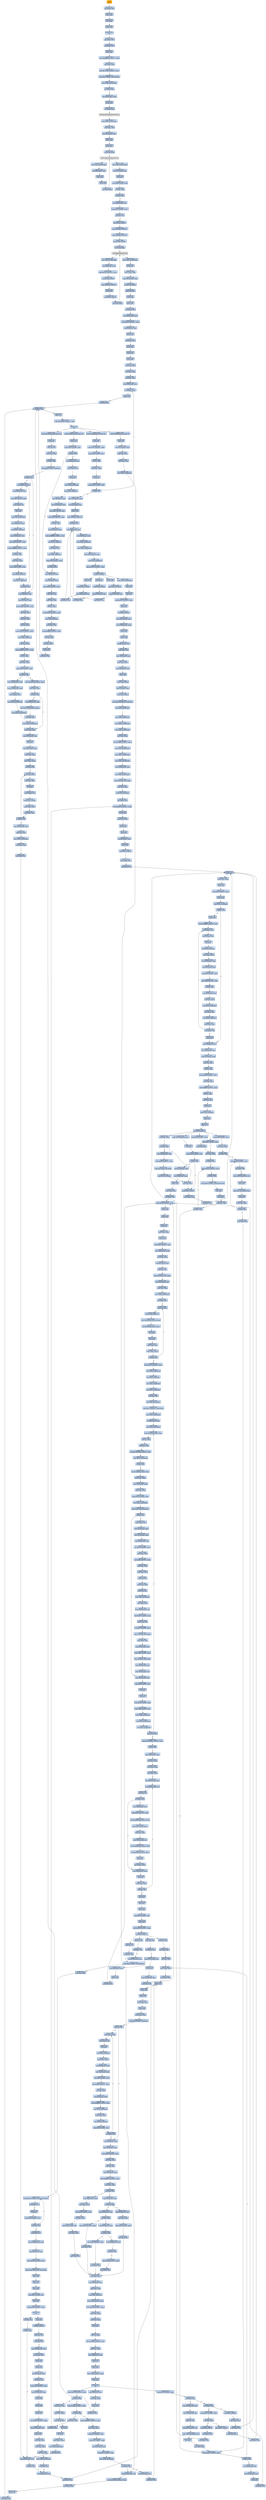 digraph G {
node[shape=rectangle,style=filled,fillcolor=lightsteelblue,color=lightsteelblue]
bgcolor="transparent"
a0x00477001pusha_[label="start\npusha ",color="lightgrey",fillcolor="orange"];
a0x00477002call_0x0047700a[label="0x00477002\ncall 0x0047700a"];
a0x0047700apopl_ebp[label="0x0047700a\npopl %ebp"];
a0x0047700bincl_ebp[label="0x0047700b\nincl %ebp"];
a0x0047700cpushl_ebp[label="0x0047700c\npushl %ebp"];
a0x0047700dret[label="0x0047700d\nret"];
a0x00477008jmp_0x0047700e[label="0x00477008\njmp 0x0047700e"];
a0x0047700ecall_0x00477014[label="0x0047700e\ncall 0x00477014"];
a0x00477014popl_ebp[label="0x00477014\npopl %ebp"];
a0x00477015movl_0xffffffedUINT32_ebx[label="0x00477015\nmovl $0xffffffed<UINT32>, %ebx"];
a0x0047701aaddl_ebp_ebx[label="0x0047701a\naddl %ebp, %ebx"];
a0x0047701csubl_0x77000UINT32_ebx[label="0x0047701c\nsubl $0x77000<UINT32>, %ebx"];
a0x00477022cmpl_0x0UINT8_0x422ebp_[label="0x00477022\ncmpl $0x0<UINT8>, 0x422(%ebp)"];
a0x00477029movl_ebx_0x422ebp_[label="0x00477029\nmovl %ebx, 0x422(%ebp)"];
a0x0047702fjne_0x0047739a[label="0x0047702f\njne 0x0047739a"];
a0x00477035leal_0x42eebp__eax[label="0x00477035\nleal 0x42e(%ebp), %eax"];
a0x0047703bpushl_eax[label="0x0047703b\npushl %eax"];
a0x0047703ccall_0xf4debp_[label="0x0047703c\ncall 0xf4d(%ebp)"];
GetModuleHandleA_kernel32_dll[label="GetModuleHandleA@kernel32.dll",color="lightgrey",fillcolor="lightgrey"];
a0x00477042movl_eax_0x426ebp_[label="0x00477042\nmovl %eax, 0x426(%ebp)"];
a0x00477048movl_eax_edi[label="0x00477048\nmovl %eax, %edi"];
a0x0047704aleal_0x5eebp__ebx[label="0x0047704a\nleal 0x5e(%ebp), %ebx"];
a0x0047704dpushl_ebx[label="0x0047704d\npushl %ebx"];
a0x0047704epushl_eax[label="0x0047704e\npushl %eax"];
a0x0047704fcall_0xf49ebp_[label="0x0047704f\ncall 0xf49(%ebp)"];
GetProcAddress_kernel32_dll[label="GetProcAddress@kernel32.dll",color="lightgrey",fillcolor="lightgrey"];
a0x00477055movl_eax_0x54debp_[label="0x00477055\nmovl %eax, 0x54d(%ebp)"];
a0x0047705bleal_0x6bebp__ebx[label="0x0047705b\nleal 0x6b(%ebp), %ebx"];
a0x0047705epushl_ebx[label="0x0047705e\npushl %ebx"];
a0x0047705fpushl_edi[label="0x0047705f\npushl %edi"];
a0x00477060call_0xf49ebp_[label="0x00477060\ncall 0xf49(%ebp)"];
a0x00477066movl_eax_0x551ebp_[label="0x00477066\nmovl %eax, 0x551(%ebp)"];
a0x0047706cleal_0x77ebp__eax[label="0x0047706c\nleal 0x77(%ebp), %eax"];
a0x0047706fjmp_eax[label="0x0047706f\njmp %eax"];
a0x0047708amovl_0x531ebp__ebx[label="0x0047708a\nmovl 0x531(%ebp), %ebx"];
a0x00477090orl_ebx_ebx[label="0x00477090\norl %ebx, %ebx"];
a0x00477092je_0x0047709e[label="0x00477092\nje 0x0047709e"];
a0x0047709eleal_0x569ebp__esi[label="0x0047709e\nleal 0x569(%ebp), %esi"];
a0x004770a4cmpl_0x0UINT8_esi_[label="0x004770a4\ncmpl $0x0<UINT8>, (%esi)"];
a0x004770a7je_0x004771ce[label="0x004770a7\nje 0x004771ce"];
a0x004770adpushl_0x4UINT8[label="0x004770ad\npushl $0x4<UINT8>"];
a0x004770afpushl_0x1000UINT32[label="0x004770af\npushl $0x1000<UINT32>"];
a0x004770b4pushl_0x1800UINT32[label="0x004770b4\npushl $0x1800<UINT32>"];
a0x004770b9pushl_0x0UINT8[label="0x004770b9\npushl $0x0<UINT8>"];
a0x004770bbcall_0x54debp_[label="0x004770bb\ncall 0x54d(%ebp)"];
VirtualAlloc_kernel32_dll[label="VirtualAlloc@kernel32.dll",color="lightgrey",fillcolor="lightgrey"];
a0x004770c1movl_eax_0x156ebp_[label="0x004770c1\nmovl %eax, 0x156(%ebp)"];
a0x004770c7movl_0x4esi__eax[label="0x004770c7\nmovl 0x4(%esi), %eax"];
a0x004770caaddl_0x10eUINT32_eax[label="0x004770ca\naddl $0x10e<UINT32>, %eax"];
a0x004770cfpushl_0x4UINT8[label="0x004770cf\npushl $0x4<UINT8>"];
a0x004770d1pushl_0x1000UINT32[label="0x004770d1\npushl $0x1000<UINT32>"];
a0x004770d6pushl_eax[label="0x004770d6\npushl %eax"];
a0x004770d7pushl_0x0UINT8[label="0x004770d7\npushl $0x0<UINT8>"];
a0x004770d9call_0x54debp_[label="0x004770d9\ncall 0x54d(%ebp)"];
a0x004770dfmovl_eax_0x152ebp_[label="0x004770df\nmovl %eax, 0x152(%ebp)"];
a0x004770e5pushl_esi[label="0x004770e5\npushl %esi"];
a0x004770e6movl_esi__ebx[label="0x004770e6\nmovl (%esi), %ebx"];
a0x004770e8addl_0x422ebp__ebx[label="0x004770e8\naddl 0x422(%ebp), %ebx"];
a0x004770eepushl_0x156ebp_[label="0x004770ee\npushl 0x156(%ebp)"];
a0x004770f4pushl_0x4esi_[label="0x004770f4\npushl 0x4(%esi)"];
a0x004770f7pushl_eax[label="0x004770f7\npushl %eax"];
a0x004770f8pushl_ebx[label="0x004770f8\npushl %ebx"];
a0x004770f9call_0x0047766c[label="0x004770f9\ncall 0x0047766c"];
a0x0047766cmovl_0x10esp__eax[label="0x0047766c\nmovl 0x10(%esp), %eax"];
a0x00477670subl_0x354UINT32_esp[label="0x00477670\nsubl $0x354<UINT32>, %esp"];
a0x00477676leal_0x4esp__ecx[label="0x00477676\nleal 0x4(%esp), %ecx"];
a0x0047767apushl_eax[label="0x0047767a\npushl %eax"];
a0x0047767bcall_0x00477a28[label="0x0047767b\ncall 0x00477a28"];
a0x00477a28pushl_ebx[label="0x00477a28\npushl %ebx"];
a0x00477a29pushl_esi[label="0x00477a29\npushl %esi"];
a0x00477a2apushl_edi[label="0x00477a2a\npushl %edi"];
a0x00477a2bmovl_ecx_edi[label="0x00477a2b\nmovl %ecx, %edi"];
a0x00477a2dxorl_edx_edx[label="0x00477a2d\nxorl %edx, %edx"];
a0x00477a2fxorl_eax_eax[label="0x00477a2f\nxorl %eax, %eax"];
a0x00477a31leal_0x268edi__esi[label="0x00477a31\nleal 0x268(%edi), %esi"];
a0x00477a37movl_edx_esi_[label="0x00477a37\nmovl %edx, (%esi)"];
a0x00477a39pushl_esi[label="0x00477a39\npushl %esi"];
a0x00477a3acall_0x00477c96[label="0x00477a3a\ncall 0x00477c96"];
a0x00477c96call_0x00477c9c[label="0x00477c96\ncall 0x00477c9c"];
a0x00477c9cpopl_esi[label="0x00477c9c\npopl %esi"];
a0x00477c9dsubl_0x4445cbUINT32_esi[label="0x00477c9d\nsubl $0x4445cb<UINT32>, %esi"];
a0x00477ca3ret[label="0x00477ca3\nret"];
a0x00477a3fmovb_0x44403eeaxesi__cl[label="0x00477a3f\nmovb 0x44403e(%eax,%esi), %cl"];
a0x00477a46popl_esi[label="0x00477a46\npopl %esi"];
a0x00477a47movl_0x1UINT32_ebx[label="0x00477a47\nmovl $0x1<UINT32>, %ebx"];
a0x00477a4caddl_0x4UINT8_esi[label="0x00477a4c\naddl $0x4<UINT8>, %esi"];
a0x00477a4fshll_cl_ebx[label="0x00477a4f\nshll %cl, %ebx"];
a0x00477a51addl_ebx_edx[label="0x00477a51\naddl %ebx, %edx"];
a0x00477a53incl_eax[label="0x00477a53\nincl %eax"];
a0x00477a54cmpl_0x3aUINT8_eax[label="0x00477a54\ncmpl $0x3a<UINT8>, %eax"];
a0x00477a57jb_0x00477a37[label="0x00477a57\njb 0x00477a37"];
a0x00477a59movl_0x10esp__eax[label="0x00477a59\nmovl 0x10(%esp), %eax"];
a0x00477a5dleal_0x10edi__ecx[label="0x00477a5d\nleal 0x10(%edi), %ecx"];
a0x00477a60pushl_eax[label="0x00477a60\npushl %eax"];
a0x00477a61pushl_0x2d1UINT32[label="0x00477a61\npushl $0x2d1<UINT32>"];
a0x00477a66call_0x004777b3[label="0x00477a66\ncall 0x004777b3"];
a0x004777b3movl_0x4esp__eax[label="0x004777b3\nmovl 0x4(%esp), %eax"];
a0x004777b7movl_0x8esp__edx[label="0x004777b7\nmovl 0x8(%esp), %edx"];
a0x004777bbmovl_eax_0x84ecx_[label="0x004777bb\nmovl %eax, 0x84(%ecx)"];
a0x004777c1movl_edx_0x88ecx_[label="0x004777c1\nmovl %edx, 0x88(%ecx)"];
a0x004777c7leal_edxeax4__eax[label="0x004777c7\nleal (%edx,%eax,4), %eax"];
a0x004777camovl_eax_0x8cecx_[label="0x004777ca\nmovl %eax, 0x8c(%ecx)"];
a0x004777d0addl_0x100UINT32_eax[label="0x004777d0\naddl $0x100<UINT32>, %eax"];
a0x004777d5ret_0x8UINT16[label="0x004777d5\nret $0x8<UINT16>"];
a0x00477a6bpushl_eax[label="0x00477a6b\npushl %eax"];
a0x00477a6cpushl_0x1cUINT8[label="0x00477a6c\npushl $0x1c<UINT8>"];
a0x00477a6eleal_0xa0edi__ecx[label="0x00477a6e\nleal 0xa0(%edi), %ecx"];
a0x00477a74call_0x004777b3[label="0x00477a74\ncall 0x004777b3"];
a0x00477a79pushl_eax[label="0x00477a79\npushl %eax"];
a0x00477a7apushl_0x8UINT8[label="0x00477a7a\npushl $0x8<UINT8>"];
a0x00477a7cleal_0x130edi__ecx[label="0x00477a7c\nleal 0x130(%edi), %ecx"];
a0x00477a82call_0x004777b3[label="0x00477a82\ncall 0x004777b3"];
a0x00477a87pushl_eax[label="0x00477a87\npushl %eax"];
a0x00477a88pushl_0x13UINT8[label="0x00477a88\npushl $0x13<UINT8>"];
a0x00477a8aleal_0x1c0edi__ecx[label="0x00477a8a\nleal 0x1c0(%edi), %ecx"];
a0x00477a90call_0x004777b3[label="0x00477a90\ncall 0x004777b3"];
a0x00477a95movl_eax_0x260edi_[label="0x00477a95\nmovl %eax, 0x260(%edi)"];
a0x00477a9bpopl_edi[label="0x00477a9b\npopl %edi"];
a0x00477a9cpopl_esi[label="0x00477a9c\npopl %esi"];
a0x00477a9daddl_0x2f5UINT32_eax[label="0x00477a9d\naddl $0x2f5<UINT32>, %eax"];
a0x00477aa2popl_ebx[label="0x00477aa2\npopl %ebx"];
a0x00477aa3ret_0x4UINT16[label="0x00477aa3\nret $0x4<UINT16>"];
a0x00477680movl_0x35cesp__ecx[label="0x00477680\nmovl 0x35c(%esp), %ecx"];
a0x00477687movl_0x358esp__edx[label="0x00477687\nmovl 0x358(%esp), %edx"];
a0x0047768epushl_ecx[label="0x0047768e\npushl %ecx"];
a0x0047768fpushl_edx[label="0x0047768f\npushl %edx"];
a0x00477690leal_0xcesp__ecx[label="0x00477690\nleal 0xc(%esp), %ecx"];
a0x00477694call_0x00477aa6[label="0x00477694\ncall 0x00477aa6"];
a0x00477aa6movl_0x8esp__eax[label="0x00477aa6\nmovl 0x8(%esp), %eax"];
a0x00477aaamovl_ecx_edx[label="0x00477aaa\nmovl %ecx, %edx"];
a0x00477aacmovl_0x4esp__ecx[label="0x00477aac\nmovl 0x4(%esp), %ecx"];
a0x00477ab0pushl_edi[label="0x00477ab0\npushl %edi"];
a0x00477ab1movl_eax_edx_[label="0x00477ab1\nmovl %eax, (%edx)"];
a0x00477ab3leal_0x4edx__eax[label="0x00477ab3\nleal 0x4(%edx), %eax"];
a0x00477ab6movl_ecx_eax_[label="0x00477ab6\nmovl %ecx, (%eax)"];
a0x00477ab8movl_0x20UINT32_0x4eax_[label="0x00477ab8\nmovl $0x20<UINT32>, 0x4(%eax)"];
a0x00477abfmovl_eax_0x10edx_[label="0x00477abf\nmovl %eax, 0x10(%edx)"];
a0x00477ac2movl_eax_0xa0edx_[label="0x00477ac2\nmovl %eax, 0xa0(%edx)"];
a0x00477ac8movl_eax_0x130edx_[label="0x00477ac8\nmovl %eax, 0x130(%edx)"];
a0x00477acemovl_eax_0x1c0edx_[label="0x00477ace\nmovl %eax, 0x1c0(%edx)"];
a0x00477ad4xorl_eax_eax[label="0x00477ad4\nxorl %eax, %eax"];
a0x00477ad6movl_0xbdUINT32_ecx[label="0x00477ad6\nmovl $0xbd<UINT32>, %ecx"];
a0x00477adbmovl_eax_0x250edx_[label="0x00477adb\nmovl %eax, 0x250(%edx)"];
a0x00477ae1movl_eax_0x254edx_[label="0x00477ae1\nmovl %eax, 0x254(%edx)"];
a0x00477ae7movl_eax_0x258edx_[label="0x00477ae7\nmovl %eax, 0x258(%edx)"];
a0x00477aedmovl_0x260edx__edi[label="0x00477aed\nmovl 0x260(%edx), %edi"];
a0x00477af3movl_eax_0x25cedx_[label="0x00477af3\nmovl %eax, 0x25c(%edx)"];
a0x00477af9repz_stosl_eax_es_edi_[label="0x00477af9\nrepz stosl %eax, %es:(%edi)"];
a0x00477afbmovl_edx_ecx[label="0x00477afb\nmovl %edx, %ecx"];
a0x00477afdstosb_al_es_edi_[label="0x00477afd\nstosb %al, %es:(%edi)"];
a0x00477afecall_0x00477b07[label="0x00477afe\ncall 0x00477b07"];
a0x00477b07subl_0x30cUINT32_esp[label="0x00477b07\nsubl $0x30c<UINT32>, %esp"];
a0x00477b0dpushl_ebx[label="0x00477b0d\npushl %ebx"];
a0x00477b0emovl_ecx_ebx[label="0x00477b0e\nmovl %ecx, %ebx"];
a0x00477b10pushl_ebp[label="0x00477b10\npushl %ebp"];
a0x00477b11pushl_esi[label="0x00477b11\npushl %esi"];
a0x00477b12leal_0x4ebx__ebp[label="0x00477b12\nleal 0x4(%ebx), %ebp"];
a0x00477b15pushl_edi[label="0x00477b15\npushl %edi"];
a0x00477b16pushl_0x1UINT8[label="0x00477b16\npushl $0x1<UINT8>"];
a0x00477b18movl_ebp_ecx[label="0x00477b18\nmovl %ebp, %ecx"];
a0x00477b1acall_0x00477748[label="0x00477b1a\ncall 0x00477748"];
a0x00477748pushl_ecx[label="0x00477748\npushl %ecx"];
a0x00477749movl_ecx_edx[label="0x00477749\nmovl %ecx, %edx"];
a0x0047774bpushl_esi[label="0x0047774b\npushl %esi"];
a0x0047774cmovl_0x8UINT32_ecx[label="0x0047774c\nmovl $0x8<UINT32>, %ecx"];
a0x00477751pushl_edi[label="0x00477751\npushl %edi"];
a0x00477752cmpl_ecx_0x4edx_[label="0x00477752\ncmpl %ecx, 0x4(%edx)"];
a0x00477755jb_0x0047778c[label="0x00477755\njb 0x0047778c"];
a0x00477757pushl_ebx[label="0x00477757\npushl %ebx"];
a0x00477758movl_0xfffffff8UINT32_esi[label="0x00477758\nmovl $0xfffffff8<UINT32>, %esi"];
a0x0047775dmovl_edx__eax[label="0x0047775d\nmovl (%edx), %eax"];
a0x0047775fmovb_eax__bl[label="0x0047775f\nmovb (%eax), %bl"];
a0x00477761incl_eax[label="0x00477761\nincl %eax"];
a0x00477762movb_bl_0xcesp_[label="0x00477762\nmovb %bl, 0xc(%esp)"];
a0x00477766movl_eax_edx_[label="0x00477766\nmovl %eax, (%edx)"];
a0x00477768movl_0x8edx__eax[label="0x00477768\nmovl 0x8(%edx), %eax"];
a0x0047776bmovl_0xcesp__edi[label="0x0047776b\nmovl 0xc(%esp), %edi"];
a0x0047776fshll_0x8UINT8_eax[label="0x0047776f\nshll $0x8<UINT8>, %eax"];
a0x00477772andl_0xffUINT32_edi[label="0x00477772\nandl $0xff<UINT32>, %edi"];
a0x00477778orl_edi_eax[label="0x00477778\norl %edi, %eax"];
a0x0047777amovl_0x4edx__edi[label="0x0047777a\nmovl 0x4(%edx), %edi"];
a0x0047777daddl_esi_edi[label="0x0047777d\naddl %esi, %edi"];
a0x0047777fmovl_eax_0x8edx_[label="0x0047777f\nmovl %eax, 0x8(%edx)"];
a0x00477782movl_edi_eax[label="0x00477782\nmovl %edi, %eax"];
a0x00477784movl_edi_0x4edx_[label="0x00477784\nmovl %edi, 0x4(%edx)"];
a0x00477787cmpl_ecx_eax[label="0x00477787\ncmpl %ecx, %eax"];
a0x00477789jae_0x0047775d[label="0x00477789\njae 0x0047775d"];
a0x0047778bpopl_ebx[label="0x0047778b\npopl %ebx"];
a0x0047778cmovl_0x4edx__esi[label="0x0047778c\nmovl 0x4(%edx), %esi"];
a0x0047778fmovl_0x8edx__eax[label="0x0047778f\nmovl 0x8(%edx), %eax"];
a0x00477792movl_0x10esp__edi[label="0x00477792\nmovl 0x10(%esp), %edi"];
a0x00477796subl_esi_ecx[label="0x00477796\nsubl %esi, %ecx"];
a0x00477798shrl_cl_eax[label="0x00477798\nshrl %cl, %eax"];
a0x0047779amovl_0x18UINT32_ecx[label="0x0047779a\nmovl $0x18<UINT32>, %ecx"];
a0x0047779fsubl_edi_ecx[label="0x0047779f\nsubl %edi, %ecx"];
a0x004777a1andl_0xffffffUINT32_eax[label="0x004777a1\nandl $0xffffff<UINT32>, %eax"];
a0x004777a6shrl_cl_eax[label="0x004777a6\nshrl %cl, %eax"];
a0x004777a8addl_edi_esi[label="0x004777a8\naddl %edi, %esi"];
a0x004777aapopl_edi[label="0x004777aa\npopl %edi"];
a0x004777abmovl_esi_0x4edx_[label="0x004777ab\nmovl %esi, 0x4(%edx)"];
a0x004777aepopl_esi[label="0x004777ae\npopl %esi"];
a0x004777afpopl_ecx[label="0x004777af\npopl %ecx"];
a0x004777b0ret_0x4UINT16[label="0x004777b0\nret $0x4<UINT16>"];
a0x00477b1ftestl_eax_eax[label="0x00477b1f\ntestl %eax, %eax"];
a0x00477b21jne_0x00477b31[label="0x00477b21\njne 0x00477b31"];
a0x00477b23movl_0x260ebx__edi[label="0x00477b23\nmovl 0x260(%ebx), %edi"];
a0x00477b29movl_0xbdUINT32_ecx[label="0x00477b29\nmovl $0xbd<UINT32>, %ecx"];
a0x00477b2erepz_stosl_eax_es_edi_[label="0x00477b2e\nrepz stosl %eax, %es:(%edi)"];
a0x00477b30stosb_al_es_edi_[label="0x00477b30\nstosb %al, %es:(%edi)"];
a0x00477b31xorl_esi_esi[label="0x00477b31\nxorl %esi, %esi"];
a0x00477b33pushl_0x4UINT8[label="0x00477b33\npushl $0x4<UINT8>"];
a0x00477b35movl_ebp_ecx[label="0x00477b35\nmovl %ebp, %ecx"];
a0x00477b37call_0x00477748[label="0x00477b37\ncall 0x00477748"];
a0x00477b3cmovb_al_0x10espesi_[label="0x00477b3c\nmovb %al, 0x10(%esp,%esi)"];
a0x00477b40incl_esi[label="0x00477b40\nincl %esi"];
a0x00477b41cmpl_0x13UINT8_esi[label="0x00477b41\ncmpl $0x13<UINT8>, %esi"];
a0x00477b44jb_0x00477b33[label="0x00477b44\njb 0x00477b33"];
a0x00477b46leal_0x1c0ebx__edi[label="0x00477b46\nleal 0x1c0(%ebx), %edi"];
a0x00477b4cleal_0x10esp__eax[label="0x00477b4c\nleal 0x10(%esp), %eax"];
a0x00477b50pushl_eax[label="0x00477b50\npushl %eax"];
a0x00477b51movl_edi_ecx[label="0x00477b51\nmovl %edi, %ecx"];
a0x00477b53call_0x004777d8[label="0x00477b53\ncall 0x004777d8"];
a0x004777d8subl_0x98UINT32_esp[label="0x004777d8\nsubl $0x98<UINT32>, %esp"];
a0x004777depushl_ebx[label="0x004777de\npushl %ebx"];
a0x004777dfpushl_ebp[label="0x004777df\npushl %ebp"];
a0x004777e0pushl_esi[label="0x004777e0\npushl %esi"];
a0x004777e1movl_ecx_edx[label="0x004777e1\nmovl %ecx, %edx"];
a0x004777e3pushl_edi[label="0x004777e3\npushl %edi"];
a0x004777e4movl_0xfUINT32_ecx[label="0x004777e4\nmovl $0xf<UINT32>, %ecx"];
a0x004777e9movl_0x84edx__ebp[label="0x004777e9\nmovl 0x84(%edx), %ebp"];
a0x004777efxorl_eax_eax[label="0x004777ef\nxorl %eax, %eax"];
a0x004777f1leal_0x2cesp__edi[label="0x004777f1\nleal 0x2c(%esp), %edi"];
a0x004777f5xorl_esi_esi[label="0x004777f5\nxorl %esi, %esi"];
a0x004777f7repz_stosl_eax_es_edi_[label="0x004777f7\nrepz stosl %eax, %es:(%edi)"];
a0x004777f9movl_0xacesp__edi[label="0x004777f9\nmovl 0xac(%esp), %edi"];
a0x00477800cmpl_esi_ebp[label="0x00477800\ncmpl %esi, %ebp"];
a0x00477802movl_edx_0x20esp_[label="0x00477802\nmovl %edx, 0x20(%esp)"];
a0x00477806jbe_0x0047781d[label="0x00477806\njbe 0x0047781d"];
a0x00477808xorl_ecx_ecx[label="0x00477808\nxorl %ecx, %ecx"];
a0x0047780amovb_eaxedi__cl[label="0x0047780a\nmovb (%eax,%edi), %cl"];
a0x0047780dmovl_0x28especx4__ebx[label="0x0047780d\nmovl 0x28(%esp,%ecx,4), %ebx"];
a0x00477811leal_0x28especx4__ecx[label="0x00477811\nleal 0x28(%esp,%ecx,4), %ecx"];
a0x00477815incl_ebx[label="0x00477815\nincl %ebx"];
a0x00477816incl_eax[label="0x00477816\nincl %eax"];
a0x00477817cmpl_ebp_eax[label="0x00477817\ncmpl %ebp, %eax"];
a0x00477819movl_ebx_ecx_[label="0x00477819\nmovl %ebx, (%ecx)"];
a0x0047781bjb_0x00477808[label="0x0047781b\njb 0x00477808"];
a0x0047781dmovl_0x17UINT32_ecx[label="0x0047781d\nmovl $0x17<UINT32>, %ecx"];
a0x00477822movl_esi_0x28esp_[label="0x00477822\nmovl %esi, 0x28(%esp)"];
a0x00477826movl_esi_0x4edx_[label="0x00477826\nmovl %esi, 0x4(%edx)"];
a0x00477829movl_esi_0x44edx_[label="0x00477829\nmovl %esi, 0x44(%edx)"];
a0x0047782cmovl_esi_0x68esp_[label="0x0047782c\nmovl %esi, 0x68(%esp)"];
a0x00477830xorl_edi_edi[label="0x00477830\nxorl %edi, %edi"];
a0x00477832movl_esi_0x1cesp_[label="0x00477832\nmovl %esi, 0x1c(%esp)"];
a0x00477836movl_0x1UINT32_0x10esp_[label="0x00477836\nmovl $0x1<UINT32>, 0x10(%esp)"];
a0x0047783emovl_ecx_0x18esp_[label="0x0047783e\nmovl %ecx, 0x18(%esp)"];
a0x00477842leal_0x8edx__ebp[label="0x00477842\nleal 0x8(%edx), %ebp"];
a0x00477845movl_esi_0x14esp_[label="0x00477845\nmovl %esi, 0x14(%esp)"];
a0x00477849movl_0x2cespesi__eax[label="0x00477849\nmovl 0x2c(%esp,%esi), %eax"];
a0x0047784dshll_cl_eax[label="0x0047784d\nshll %cl, %eax"];
a0x0047784faddl_eax_edi[label="0x0047784f\naddl %eax, %edi"];
a0x00477851cmpl_0x1000000UINT32_edi[label="0x00477851\ncmpl $0x1000000<UINT32>, %edi"];
a0x00477857movl_edi_0x24esp_[label="0x00477857\nmovl %edi, 0x24(%esp)"];
a0x0047785bja_0x004778ef[label="0x0047785b\nja 0x004778ef"];
a0x00477861movl_0x28espesi__eax[label="0x00477861\nmovl 0x28(%esp,%esi), %eax"];
a0x00477865movl_edi_ebp_[label="0x00477865\nmovl %edi, (%ebp)"];
a0x00477868movl_0x3cebp__ebx[label="0x00477868\nmovl 0x3c(%ebp), %ebx"];
a0x0047786baddl_ebx_eax[label="0x0047786b\naddl %ebx, %eax"];
a0x0047786dcmpl_0x10UINT8_ecx[label="0x0047786d\ncmpl $0x10<UINT8>, %ecx"];
a0x00477870movl_eax_0x40ebp_[label="0x00477870\nmovl %eax, 0x40(%ebp)"];
a0x00477873movl_eax_0x6cespesi_[label="0x00477873\nmovl %eax, 0x6c(%esp,%esi)"];
a0x00477877jl_0x004778c6[label="0x00477877\njl 0x004778c6"];
a0x00477879movl_ebp__esi[label="0x00477879\nmovl (%ebp), %esi"];
a0x0047787cmovl_0x10esp__eax[label="0x0047787c\nmovl 0x10(%esp), %eax"];
a0x00477880movl_0x1cesp__ebx[label="0x00477880\nmovl 0x1c(%esp), %ebx"];
a0x00477884movl_0x8cedx__edi[label="0x00477884\nmovl 0x8c(%edx), %edi"];
a0x0047788ashrl_0x10UINT8_esi[label="0x0047788a\nshrl $0x10<UINT8>, %esi"];
a0x0047788dmovl_esi_ecx[label="0x0047788d\nmovl %esi, %ecx"];
a0x0047788fandl_0xffUINT32_eax[label="0x0047788f\nandl $0xff<UINT32>, %eax"];
a0x00477894subl_ebx_ecx[label="0x00477894\nsubl %ebx, %ecx"];
a0x00477896addl_ebx_edi[label="0x00477896\naddl %ebx, %edi"];
a0x00477898movb_al_bl[label="0x00477898\nmovb %al, %bl"];
a0x0047789amovl_ecx_edx[label="0x0047789a\nmovl %ecx, %edx"];
a0x0047789cmovb_bl_bh[label="0x0047789c\nmovb %bl, %bh"];
a0x0047789emovl_esi_0x1cesp_[label="0x0047789e\nmovl %esi, 0x1c(%esp)"];
a0x004778a2movl_ebx_eax[label="0x004778a2\nmovl %ebx, %eax"];
a0x004778a4movl_0x14esp__esi[label="0x004778a4\nmovl 0x14(%esp), %esi"];
a0x004778a8shll_0x10UINT8_eax[label="0x004778a8\nshll $0x10<UINT8>, %eax"];
a0x004778abmovw_bx_ax[label="0x004778ab\nmovw %bx, %ax"];
a0x004778aeshrl_0x2UINT8_ecx[label="0x004778ae\nshrl $0x2<UINT8>, %ecx"];
a0x004778b1repz_stosl_eax_es_edi_[label="0x004778b1\nrepz stosl %eax, %es:(%edi)"];
a0x004778b3movl_edx_ecx[label="0x004778b3\nmovl %edx, %ecx"];
a0x004778b5movl_0x20esp__edx[label="0x004778b5\nmovl 0x20(%esp), %edx"];
a0x004778b9andl_0x3UINT8_ecx[label="0x004778b9\nandl $0x3<UINT8>, %ecx"];
a0x004778bcrepz_stosb_al_es_edi_[label="0x004778bc\nrepz stosb %al, %es:(%edi)"];
a0x004778bemovl_0x24esp__edi[label="0x004778be\nmovl 0x24(%esp), %edi"];
a0x004778c2movl_0x18esp__ecx[label="0x004778c2\nmovl 0x18(%esp), %ecx"];
a0x004778c6movl_0x10esp__eax[label="0x004778c6\nmovl 0x10(%esp), %eax"];
a0x004778caaddl_0x4UINT8_esi[label="0x004778ca\naddl $0x4<UINT8>, %esi"];
a0x004778cdincl_eax[label="0x004778cd\nincl %eax"];
a0x004778cedecl_ecx[label="0x004778ce\ndecl %ecx"];
a0x004778cfaddl_0x4UINT8_ebp[label="0x004778cf\naddl $0x4<UINT8>, %ebp"];
a0x004778d2cmpl_0x9UINT8_ecx[label="0x004778d2\ncmpl $0x9<UINT8>, %ecx"];
a0x004778d5movl_eax_0x10esp_[label="0x004778d5\nmovl %eax, 0x10(%esp)"];
a0x004778d9movl_ecx_0x18esp_[label="0x004778d9\nmovl %ecx, 0x18(%esp)"];
a0x004778ddmovl_esi_0x14esp_[label="0x004778dd\nmovl %esi, 0x14(%esp)"];
a0x004778e1jge_0x00477849[label="0x004778e1\njge 0x00477849"];
a0x004778e7cmpl_0x1000000UINT32_edi[label="0x004778e7\ncmpl $0x1000000<UINT32>, %edi"];
a0x004778edje_0x004778fe[label="0x004778ed\nje 0x004778fe"];
a0x004778femovl_0x84edx__eax[label="0x004778fe\nmovl 0x84(%edx), %eax"];
a0x00477904xorl_ecx_ecx[label="0x00477904\nxorl %ecx, %ecx"];
a0x00477906testl_eax_eax[label="0x00477906\ntestl %eax, %eax"];
a0x00477908jbe_0x00477945[label="0x00477908\njbe 0x00477945"];
a0x0047790amovl_0xacesp__esi[label="0x0047790a\nmovl 0xac(%esp), %esi"];
a0x00477911movb_ecxesi__al[label="0x00477911\nmovb (%ecx,%esi), %al"];
a0x00477914testb_al_al[label="0x00477914\ntestb %al, %al"];
a0x00477916je_0x0047793a[label="0x00477916\nje 0x0047793a"];
a0x00477918movl_0x88edx__edi[label="0x00477918\nmovl 0x88(%edx), %edi"];
a0x0047791eandl_0xffUINT32_eax[label="0x0047791e\nandl $0xff<UINT32>, %eax"];
a0x00477923movl_0x68espeax4__eax[label="0x00477923\nmovl 0x68(%esp,%eax,4), %eax"];
a0x00477927movl_ecx_edieax4_[label="0x00477927\nmovl %ecx, (%edi,%eax,4)"];
a0x0047792axorl_eax_eax[label="0x0047792a\nxorl %eax, %eax"];
a0x0047792cmovb_ecxesi__al[label="0x0047792c\nmovb (%ecx,%esi), %al"];
a0x0047792fmovl_0x68espeax4__edi[label="0x0047792f\nmovl 0x68(%esp,%eax,4), %edi"];
a0x00477933leal_0x68espeax4__eax[label="0x00477933\nleal 0x68(%esp,%eax,4), %eax"];
a0x00477937incl_edi[label="0x00477937\nincl %edi"];
a0x00477938movl_edi_eax_[label="0x00477938\nmovl %edi, (%eax)"];
a0x0047793amovl_0x84edx__eax[label="0x0047793a\nmovl 0x84(%edx), %eax"];
a0x00477940incl_ecx[label="0x00477940\nincl %ecx"];
a0x00477941cmpl_eax_ecx[label="0x00477941\ncmpl %eax, %ecx"];
a0x00477943jb_0x00477911[label="0x00477943\njb 0x00477911"];
a0x00477945popl_edi[label="0x00477945\npopl %edi"];
a0x00477946popl_esi[label="0x00477946\npopl %esi"];
a0x00477947popl_ebp[label="0x00477947\npopl %ebp"];
a0x00477948movb_0x1UINT8_al[label="0x00477948\nmovb $0x1<UINT8>, %al"];
a0x0047794apopl_ebx[label="0x0047794a\npopl %ebx"];
a0x0047794baddl_0x98UINT32_esp[label="0x0047794b\naddl $0x98<UINT32>, %esp"];
a0x00477951ret_0x4UINT16[label="0x00477951\nret $0x4<UINT16>"];
a0x00477b58testb_al_al[label="0x00477b58\ntestb %al, %al"];
a0x00477b5ajne_0x00477b67[label="0x00477b5a\njne 0x00477b67"];
a0x00477b67xorl_esi_esi[label="0x00477b67\nxorl %esi, %esi"];
a0x00477b69movl_edi_ecx[label="0x00477b69\nmovl %edi, %ecx"];
a0x00477b6bcall_0x00477954[label="0x00477b6b\ncall 0x00477954"];
a0x00477954pushl_ecx[label="0x00477954\npushl %ecx"];
a0x00477955pushl_ebx[label="0x00477955\npushl %ebx"];
a0x00477956pushl_esi[label="0x00477956\npushl %esi"];
a0x00477957movl_ecx_esi[label="0x00477957\nmovl %ecx, %esi"];
a0x00477959pushl_edi[label="0x00477959\npushl %edi"];
a0x0047795amovl_esi__eax[label="0x0047795a\nmovl (%esi), %eax"];
a0x0047795ccmpl_0x8UINT8_0x4eax_[label="0x0047795c\ncmpl $0x8<UINT8>, 0x4(%eax)"];
a0x00477960jb_0x00477992[label="0x00477960\njb 0x00477992"];
a0x00477992movl_0x4eax__edx[label="0x00477992\nmovl 0x4(%eax), %edx"];
a0x00477995movl_0x8eax__eax[label="0x00477995\nmovl 0x8(%eax), %eax"];
a0x00477998movl_0x8UINT32_ecx[label="0x00477998\nmovl $0x8<UINT32>, %ecx"];
a0x0047799dsubl_edx_ecx[label="0x0047799d\nsubl %edx, %ecx"];
a0x0047799fshrl_cl_eax[label="0x0047799f\nshrl %cl, %eax"];
a0x004779a1movl_0x24esi__ecx[label="0x004779a1\nmovl 0x24(%esi), %ecx"];
a0x004779a4andl_0xfffe00UINT32_eax[label="0x004779a4\nandl $0xfffe00<UINT32>, %eax"];
a0x004779a9cmpl_ecx_eax[label="0x004779a9\ncmpl %ecx, %eax"];
a0x004779abjae_0x004779c1[label="0x004779ab\njae 0x004779c1"];
a0x004779admovl_0x8cesi__edx[label="0x004779ad\nmovl 0x8c(%esi), %edx"];
a0x004779b3movl_eax_ecx[label="0x004779b3\nmovl %eax, %ecx"];
a0x004779b5shrl_0x10UINT8_ecx[label="0x004779b5\nshrl $0x10<UINT8>, %ecx"];
a0x004779b8xorl_ebx_ebx[label="0x004779b8\nxorl %ebx, %ebx"];
a0x004779bamovb_ecxedx__bl[label="0x004779ba\nmovb (%ecx,%edx), %bl"];
a0x004779bdmovl_ebx_edx[label="0x004779bd\nmovl %ebx, %edx"];
a0x004779bfjmp_0x004779fc[label="0x004779bf\njmp 0x004779fc"];
a0x004779fcmovl_esi__ecx[label="0x004779fc\nmovl (%esi), %ecx"];
a0x004779femovl_0x4ecx__edi[label="0x004779fe\nmovl 0x4(%ecx), %edi"];
a0x00477a01addl_edx_edi[label="0x00477a01\naddl %edx, %edi"];
a0x00477a03movl_edi_0x4ecx_[label="0x00477a03\nmovl %edi, 0x4(%ecx)"];
a0x00477a06movl_esiedx4__ebx[label="0x00477a06\nmovl (%esi,%edx,4), %ebx"];
a0x00477a09movl_0x18UINT32_ecx[label="0x00477a09\nmovl $0x18<UINT32>, %ecx"];
a0x00477a0esubl_ebx_eax[label="0x00477a0e\nsubl %ebx, %eax"];
a0x00477a10subl_edx_ecx[label="0x00477a10\nsubl %edx, %ecx"];
a0x00477a12popl_edi[label="0x00477a12\npopl %edi"];
a0x00477a13shrl_cl_eax[label="0x00477a13\nshrl %cl, %eax"];
a0x00477a15movl_0x44esiedx4__ecx[label="0x00477a15\nmovl 0x44(%esi,%edx,4), %ecx"];
a0x00477a19addl_ecx_eax[label="0x00477a19\naddl %ecx, %eax"];
a0x00477a1bmovl_0x88esi__ecx[label="0x00477a1b\nmovl 0x88(%esi), %ecx"];
a0x00477a21popl_esi[label="0x00477a21\npopl %esi"];
a0x00477a22popl_ebx[label="0x00477a22\npopl %ebx"];
a0x00477a23movl_ecxeax4__eax[label="0x00477a23\nmovl (%ecx,%eax,4), %eax"];
a0x00477a26popl_ecx[label="0x00477a26\npopl %ecx"];
a0x00477a27ret[label="0x00477a27\nret"];
a0x00477b70cmpl_0x10UINT8_eax[label="0x00477b70\ncmpl $0x10<UINT8>, %eax"];
a0x00477b73jae_0x00477b8a[label="0x00477b73\njae 0x00477b8a"];
a0x00477b75movl_0x260ebx__ecx[label="0x00477b75\nmovl 0x260(%ebx), %ecx"];
a0x00477b7bmovb_ecxesi__dl[label="0x00477b7b\nmovb (%ecx,%esi), %dl"];
a0x00477b7eaddb_al_dl[label="0x00477b7e\naddb %al, %dl"];
a0x00477b80andb_0xfUINT8_dl[label="0x00477b80\nandb $0xf<UINT8>, %dl"];
a0x00477b83movb_dl_0x24espesi_[label="0x00477b83\nmovb %dl, 0x24(%esp,%esi)"];
a0x00477b87incl_esi[label="0x00477b87\nincl %esi"];
a0x00477b88jmp_0x00477bea[label="0x00477b88\njmp 0x00477bea"];
a0x00477beacmpl_0x2f5UINT32_esi[label="0x00477bea\ncmpl $0x2f5<UINT32>, %esi"];
a0x00477bf0jl_0x00477b69[label="0x00477bf0\njl 0x00477b69"];
a0x00477962movl_eax__ecx[label="0x00477962\nmovl (%eax), %ecx"];
a0x00477964movb_ecx__dl[label="0x00477964\nmovb (%ecx), %dl"];
a0x00477966incl_ecx[label="0x00477966\nincl %ecx"];
a0x00477967movb_dl_0xcesp_[label="0x00477967\nmovb %dl, 0xc(%esp)"];
a0x0047796bmovl_ecx_eax_[label="0x0047796b\nmovl %ecx, (%eax)"];
a0x0047796dmovl_0x8eax__ecx[label="0x0047796d\nmovl 0x8(%eax), %ecx"];
a0x00477970movl_0xcesp__edx[label="0x00477970\nmovl 0xc(%esp), %edx"];
a0x00477974shll_0x8UINT8_ecx[label="0x00477974\nshll $0x8<UINT8>, %ecx"];
a0x00477977andl_0xffUINT32_edx[label="0x00477977\nandl $0xff<UINT32>, %edx"];
a0x0047797dorl_edx_ecx[label="0x0047797d\norl %edx, %ecx"];
a0x0047797fmovl_0x4eax__edx[label="0x0047797f\nmovl 0x4(%eax), %edx"];
a0x00477982addl_0xfffffff8UINT8_edx[label="0x00477982\naddl $0xfffffff8<UINT8>, %edx"];
a0x00477985movl_ecx_0x8eax_[label="0x00477985\nmovl %ecx, 0x8(%eax)"];
a0x00477988movl_edx_ecx[label="0x00477988\nmovl %edx, %ecx"];
a0x0047798amovl_edx_0x4eax_[label="0x0047798a\nmovl %edx, 0x4(%eax)"];
a0x0047798dcmpl_0x8UINT8_ecx[label="0x0047798d\ncmpl $0x8<UINT8>, %ecx"];
a0x00477990jae_0x00477962[label="0x00477990\njae 0x00477962"];
a0x00477b8ajne_0x00477bb4[label="0x00477b8a\njne 0x00477bb4"];
a0x00477b8cpushl_0x2UINT8[label="0x00477b8c\npushl $0x2<UINT8>"];
a0x00477b8emovl_ebp_ecx[label="0x00477b8e\nmovl %ebp, %ecx"];
a0x00477b90call_0x00477748[label="0x00477b90\ncall 0x00477748"];
a0x00477b95addl_0x3UINT8_eax[label="0x00477b95\naddl $0x3<UINT8>, %eax"];
a0x00477b98testl_eax_eax[label="0x00477b98\ntestl %eax, %eax"];
a0x00477b9ajle_0x00477bea[label="0x00477b9a\njle 0x00477bea"];
a0x00477b9ccmpl_0x2f5UINT32_esi[label="0x00477b9c\ncmpl $0x2f5<UINT32>, %esi"];
a0x00477ba2jnl_0x00477bf6[label="0x00477ba2\njnl 0x00477bf6"];
a0x00477ba4movb_0x23espesi__cl[label="0x00477ba4\nmovb 0x23(%esp,%esi), %cl"];
a0x00477ba8decl_eax[label="0x00477ba8\ndecl %eax"];
a0x00477ba9movb_cl_0x24espesi_[label="0x00477ba9\nmovb %cl, 0x24(%esp,%esi)"];
a0x00477badincl_esi[label="0x00477bad\nincl %esi"];
a0x00477baetestl_eax_eax[label="0x00477bae\ntestl %eax, %eax"];
a0x00477bb0jg_0x00477b9c[label="0x00477bb0\njg 0x00477b9c"];
a0x00477bb2jmp_0x00477bea[label="0x00477bb2\njmp 0x00477bea"];
a0x00477bb4cmpl_0x11UINT8_eax[label="0x00477bb4\ncmpl $0x11<UINT8>, %eax"];
a0x00477bb7jne_0x00477bc7[label="0x00477bb7\njne 0x00477bc7"];
a0x00477bb9pushl_0x3UINT8[label="0x00477bb9\npushl $0x3<UINT8>"];
a0x00477bbbmovl_ebp_ecx[label="0x00477bbb\nmovl %ebp, %ecx"];
a0x00477bbdcall_0x00477748[label="0x00477bbd\ncall 0x00477748"];
a0x00477bc2addl_0x3UINT8_eax[label="0x00477bc2\naddl $0x3<UINT8>, %eax"];
a0x00477bc5jmp_0x00477bd3[label="0x00477bc5\njmp 0x00477bd3"];
a0x00477bd3testl_eax_eax[label="0x00477bd3\ntestl %eax, %eax"];
a0x00477bd5jle_0x00477bea[label="0x00477bd5\njle 0x00477bea"];
a0x00477bd7cmpl_0x2f5UINT32_esi[label="0x00477bd7\ncmpl $0x2f5<UINT32>, %esi"];
a0x00477bddjnl_0x00477bf6[label="0x00477bdd\njnl 0x00477bf6"];
a0x00477bdfmovb_0x0UINT8_0x24espesi_[label="0x00477bdf\nmovb $0x0<UINT8>, 0x24(%esp,%esi)"];
a0x00477be4incl_esi[label="0x00477be4\nincl %esi"];
a0x00477be5decl_eax[label="0x00477be5\ndecl %eax"];
a0x00477be6testl_eax_eax[label="0x00477be6\ntestl %eax, %eax"];
a0x00477be8jg_0x00477bd7[label="0x00477be8\njg 0x00477bd7"];
a0x00477bc7pushl_0x7UINT8[label="0x00477bc7\npushl $0x7<UINT8>"];
a0x00477bc9movl_ebp_ecx[label="0x00477bc9\nmovl %ebp, %ecx"];
a0x00477bcbcall_0x00477748[label="0x00477bcb\ncall 0x00477748"];
a0x00477bd0addl_0xbUINT8_eax[label="0x00477bd0\naddl $0xb<UINT8>, %eax"];
a0x00477bf6leal_0x24esp__edx[label="0x00477bf6\nleal 0x24(%esp), %edx"];
a0x00477bfaleal_0x10ebx__ecx[label="0x00477bfa\nleal 0x10(%ebx), %ecx"];
a0x00477bfdpushl_edx[label="0x00477bfd\npushl %edx"];
a0x00477bfecall_0x004777d8[label="0x00477bfe\ncall 0x004777d8"];
a0x00477c03testb_al_al[label="0x00477c03\ntestb %al, %al"];
a0x00477c05jne_0x00477c12[label="0x00477c05\njne 0x00477c12"];
a0x00477c12leal_0x2f5esp__eax[label="0x00477c12\nleal 0x2f5(%esp), %eax"];
a0x00477c19leal_0xa0ebx__ecx[label="0x00477c19\nleal 0xa0(%ebx), %ecx"];
a0x00477c1fpushl_eax[label="0x00477c1f\npushl %eax"];
a0x00477c20call_0x004777d8[label="0x00477c20\ncall 0x004777d8"];
a0x00477c25testb_al_al[label="0x00477c25\ntestb %al, %al"];
a0x00477c27jne_0x00477c34[label="0x00477c27\njne 0x00477c34"];
a0x00477c34leal_0x311esp__ecx[label="0x00477c34\nleal 0x311(%esp), %ecx"];
a0x00477c3bpushl_ecx[label="0x00477c3b\npushl %ecx"];
a0x00477c3cleal_0x130ebx__ecx[label="0x00477c3c\nleal 0x130(%ebx), %ecx"];
a0x00477c42call_0x004777d8[label="0x00477c42\ncall 0x004777d8"];
a0x00477c47testb_al_al[label="0x00477c47\ntestb %al, %al"];
a0x00477c49jne_0x00477c56[label="0x00477c49\njne 0x00477c56"];
a0x00477c56movb_0x0UINT8_0x264ebx_[label="0x00477c56\nmovb $0x0<UINT8>, 0x264(%ebx)"];
a0x00477c5dxorl_eax_eax[label="0x00477c5d\nxorl %eax, %eax"];
a0x00477c5fcmpb_0x3UINT8_0x311espeax_[label="0x00477c5f\ncmpb $0x3<UINT8>, 0x311(%esp,%eax)"];
a0x00477c67jne_0x00477c71[label="0x00477c67\njne 0x00477c71"];
a0x00477c69incl_eax[label="0x00477c69\nincl %eax"];
a0x00477c6acmpl_0x8UINT8_eax[label="0x00477c6a\ncmpl $0x8<UINT8>, %eax"];
a0x00477c6djb_0x00477c5f[label="0x00477c6d\njb 0x00477c5f"];
a0x00477c6fjmp_0x00477c78[label="0x00477c6f\njmp 0x00477c78"];
a0x00477c78movl_0x260ebx__edi[label="0x00477c78\nmovl 0x260(%ebx), %edi"];
a0x00477c7eleal_0x24esp__esi[label="0x00477c7e\nleal 0x24(%esp), %esi"];
a0x00477c82movl_0x2f5UINT32_ecx[label="0x00477c82\nmovl $0x2f5<UINT32>, %ecx"];
a0x00477c87repz_movsb_ds_esi__es_edi_[label="0x00477c87\nrepz movsb %ds:(%esi), %es:(%edi)"];
a0x00477c89popl_edi[label="0x00477c89\npopl %edi"];
a0x00477c8apopl_esi[label="0x00477c8a\npopl %esi"];
a0x00477c8bpopl_ebp[label="0x00477c8b\npopl %ebp"];
a0x00477c8cmovb_0x1UINT8_al[label="0x00477c8c\nmovb $0x1<UINT8>, %al"];
a0x00477c8epopl_ebx[label="0x00477c8e\npopl %ebx"];
a0x00477c8faddl_0x30cUINT32_esp[label="0x00477c8f\naddl $0x30c<UINT32>, %esp"];
a0x00477c95ret[label="0x00477c95\nret"];
a0x00477b03popl_edi[label="0x00477b03\npopl %edi"];
a0x00477b04ret_0x8UINT16[label="0x00477b04\nret $0x8<UINT16>"];
a0x00477699testb_al_al[label="0x00477699\ntestb %al, %al"];
a0x0047769bjne_0x004776a7[label="0x0047769b\njne 0x004776a7"];
a0x004776a7movl_0x360esp__ecx[label="0x004776a7\nmovl 0x360(%esp), %ecx"];
a0x004776aeleal_esp__eax[label="0x004776ae\nleal (%esp), %eax"];
a0x004776b1pushl_eax[label="0x004776b1\npushl %eax"];
a0x004776b2pushl_ecx[label="0x004776b2\npushl %ecx"];
a0x004776b3leal_0xcesp__ecx[label="0x004776b3\nleal 0xc(%esp), %ecx"];
a0x004776b7call_0x00477ca4[label="0x004776b7\ncall 0x00477ca4"];
a0x00477ca4subl_0x14UINT8_esp[label="0x00477ca4\nsubl $0x14<UINT8>, %esp"];
a0x00477ca7movl_0x1cesp__eax[label="0x00477ca7\nmovl 0x1c(%esp), %eax"];
a0x00477cabpushl_ebx[label="0x00477cab\npushl %ebx"];
a0x00477cacpushl_ebp[label="0x00477cac\npushl %ebp"];
a0x00477cadpushl_esi[label="0x00477cad\npushl %esi"];
a0x00477caemovl_0x0UINT32_eax_[label="0x00477cae\nmovl $0x0<UINT32>, (%eax)"];
a0x00477cb4movl_0x24esp__eax[label="0x00477cb4\nmovl 0x24(%esp), %eax"];
a0x00477cb8pushl_edi[label="0x00477cb8\npushl %edi"];
a0x00477cb9xorl_edi_edi[label="0x00477cb9\nxorl %edi, %edi"];
a0x00477cbbtestl_eax_eax[label="0x00477cbb\ntestl %eax, %eax"];
a0x00477cbdmovl_ecx_esi[label="0x00477cbd\nmovl %ecx, %esi"];
a0x00477cbfmovl_edi_0x10esp_[label="0x00477cbf\nmovl %edi, 0x10(%esp)"];
a0x00477cc3jbe_0x00477f24[label="0x00477cc3\njbe 0x00477f24"];
a0x00477cc9leal_0x10esi__ecx[label="0x00477cc9\nleal 0x10(%esi), %ecx"];
a0x00477ccccall_0x00477954[label="0x00477ccc\ncall 0x00477954"];
a0x00477cd1cmpl_0x100UINT32_eax[label="0x00477cd1\ncmpl $0x100<UINT32>, %eax"];
a0x00477cd6jae_0x00477ceb[label="0x00477cd6\njae 0x00477ceb"];
a0x00477cd8movl_esi__ecx[label="0x00477cd8\nmovl (%esi), %ecx"];
a0x00477cdamovb_al_ecx_[label="0x00477cda\nmovb %al, (%ecx)"];
a0x00477cdcmovl_esi__ecx[label="0x00477cdc\nmovl (%esi), %ecx"];
a0x00477cdeincl_ecx[label="0x00477cde\nincl %ecx"];
a0x00477cdfincl_edi[label="0x00477cdf\nincl %edi"];
a0x00477ce0movl_ecx_esi_[label="0x00477ce0\nmovl %ecx, (%esi)"];
a0x00477ce2movl_edi_0x10esp_[label="0x00477ce2\nmovl %edi, 0x10(%esp)"];
a0x00477ce6jmp_0x00477f14[label="0x00477ce6\njmp 0x00477f14"];
a0x00477f14cmpl_0x28esp__edi[label="0x00477f14\ncmpl 0x28(%esp), %edi"];
a0x00477f18jb_0x00477cc9[label="0x00477f18\njb 0x00477cc9"];
a0x004779c1cmpl_0x2cesi__eax[label="0x004779c1\ncmpl 0x2c(%esi), %eax"];
a0x004779c4jae_0x004779d0[label="0x004779c4\njae 0x004779d0"];
a0x004779c6cmpl_0x28esi__eax[label="0x004779c6\ncmpl 0x28(%esi), %eax"];
a0x004779c9sbbl_edx_edx[label="0x004779c9\nsbbl %edx, %edx"];
a0x004779cbaddl_0xaUINT8_edx[label="0x004779cb\naddl $0xa<UINT8>, %edx"];
a0x004779cejmp_0x004779fc[label="0x004779ce\njmp 0x004779fc"];
a0x004779d0cmpl_0x30esi__eax[label="0x004779d0\ncmpl 0x30(%esi), %eax"];
a0x004779d3jae_0x004779dc[label="0x004779d3\njae 0x004779dc"];
a0x004779d5movl_0xbUINT32_edx[label="0x004779d5\nmovl $0xb<UINT32>, %edx"];
a0x004779dajmp_0x004779fc[label="0x004779da\njmp 0x004779fc"];
a0x00477cebcmpl_0x2d0UINT32_eax[label="0x00477ceb\ncmpl $0x2d0<UINT32>, %eax"];
a0x00477cf0jae_0x00477f09[label="0x00477cf0\njae 0x00477f09"];
a0x00477cf6addl_0xffffff00UINT32_eax[label="0x00477cf6\naddl $0xffffff00<UINT32>, %eax"];
a0x00477cfbmovl_eax_ebp[label="0x00477cfb\nmovl %eax, %ebp"];
a0x00477cfdandl_0x7UINT8_eax[label="0x00477cfd\nandl $0x7<UINT8>, %eax"];
a0x00477d00shrl_0x3UINT8_ebp[label="0x00477d00\nshrl $0x3<UINT8>, %ebp"];
a0x00477d03leal_0x2eax__edx[label="0x00477d03\nleal 0x2(%eax), %edx"];
a0x00477d06cmpl_0x7UINT8_eax[label="0x00477d06\ncmpl $0x7<UINT8>, %eax"];
a0x00477d09movl_edx_0x14esp_[label="0x00477d09\nmovl %edx, 0x14(%esp)"];
a0x00477d0djne_0x00477da7[label="0x00477d0d\njne 0x00477da7"];
a0x00477da7movb_0x264esi__al[label="0x00477da7\nmovb 0x264(%esi), %al"];
a0x00477dadmovl_0x268esiebp4__ebx[label="0x00477dad\nmovl 0x268(%esi,%ebp,4), %ebx"];
a0x00477db4xorl_edx_edx[label="0x00477db4\nxorl %edx, %edx"];
a0x00477db6pushl_esi[label="0x00477db6\npushl %esi"];
a0x00477db7call_0x00477c96[label="0x00477db7\ncall 0x00477c96"];
a0x00477dbcmovb_0x44403eebpesi__dl[label="0x00477dbc\nmovb 0x44403e(%ebp,%esi), %dl"];
a0x00477dc3popl_esi[label="0x00477dc3\npopl %esi"];
a0x00477dc4testb_al_al[label="0x00477dc4\ntestb %al, %al"];
a0x00477dc6movl_edx_edi[label="0x00477dc6\nmovl %edx, %edi"];
a0x00477dc8je_0x00477e40[label="0x00477dc8\nje 0x00477e40"];
a0x00477e40cmpl_0x8UINT8_0x8esi_[label="0x00477e40\ncmpl $0x8<UINT8>, 0x8(%esi)"];
a0x00477e44jb_0x00477e77[label="0x00477e44\njb 0x00477e77"];
a0x00477e46movl_0x4esi__eax[label="0x00477e46\nmovl 0x4(%esi), %eax"];
a0x00477e49movl_0xcesi__edx[label="0x00477e49\nmovl 0xc(%esi), %edx"];
a0x00477e4cshll_0x8UINT8_edx[label="0x00477e4c\nshll $0x8<UINT8>, %edx"];
a0x00477e4fmovb_eax__cl[label="0x00477e4f\nmovb (%eax), %cl"];
a0x00477e51incl_eax[label="0x00477e51\nincl %eax"];
a0x00477e52movb_cl_0x20esp_[label="0x00477e52\nmovb %cl, 0x20(%esp)"];
a0x00477e56movl_0x8esi__ecx[label="0x00477e56\nmovl 0x8(%esi), %ecx"];
a0x00477e59movl_eax_0x4esi_[label="0x00477e59\nmovl %eax, 0x4(%esi)"];
a0x00477e5cmovl_0x20esp__eax[label="0x00477e5c\nmovl 0x20(%esp), %eax"];
a0x00477e60andl_0xffUINT32_eax[label="0x00477e60\nandl $0xff<UINT32>, %eax"];
a0x00477e65addl_0xfffffff8UINT8_ecx[label="0x00477e65\naddl $0xfffffff8<UINT8>, %ecx"];
a0x00477e68orl_eax_edx[label="0x00477e68\norl %eax, %edx"];
a0x00477e6amovl_ecx_eax[label="0x00477e6a\nmovl %ecx, %eax"];
a0x00477e6ccmpl_0x8UINT8_eax[label="0x00477e6c\ncmpl $0x8<UINT8>, %eax"];
a0x00477e6fmovl_edx_0xcesi_[label="0x00477e6f\nmovl %edx, 0xc(%esi)"];
a0x00477e72movl_ecx_0x8esi_[label="0x00477e72\nmovl %ecx, 0x8(%esi)"];
a0x00477e75jae_0x00477e46[label="0x00477e75\njae 0x00477e46"];
a0x00477e77movl_0x8esi__edx[label="0x00477e77\nmovl 0x8(%esi), %edx"];
a0x00477e7amovl_0xcesi__eax[label="0x00477e7a\nmovl 0xc(%esi), %eax"];
a0x00477e7dmovl_0x8UINT32_ecx[label="0x00477e7d\nmovl $0x8<UINT32>, %ecx"];
a0x00477e82subl_edx_ecx[label="0x00477e82\nsubl %edx, %ecx"];
a0x00477e84addl_edi_edx[label="0x00477e84\naddl %edi, %edx"];
a0x00477e86shrl_cl_eax[label="0x00477e86\nshrl %cl, %eax"];
a0x00477e88movl_0x18UINT32_ecx[label="0x00477e88\nmovl $0x18<UINT32>, %ecx"];
a0x00477e8dmovl_edx_0x8esi_[label="0x00477e8d\nmovl %edx, 0x8(%esi)"];
a0x00477e90subl_edi_ecx[label="0x00477e90\nsubl %edi, %ecx"];
a0x00477e92andl_0xffffffUINT32_eax[label="0x00477e92\nandl $0xffffff<UINT32>, %eax"];
a0x00477e97shrl_cl_eax[label="0x00477e97\nshrl %cl, %eax"];
a0x00477e99addl_eax_ebx[label="0x00477e99\naddl %eax, %ebx"];
a0x00477e9bcmpl_0x3UINT8_ebx[label="0x00477e9b\ncmpl $0x3<UINT8>, %ebx"];
a0x00477e9ejae_0x00477eba[label="0x00477e9e\njae 0x00477eba"];
a0x00477ebamovl_0x254esi__eax[label="0x00477eba\nmovl 0x254(%esi), %eax"];
a0x00477ec0movl_0x250esi__edx[label="0x00477ec0\nmovl 0x250(%esi), %edx"];
a0x00477ec6leal__3ebx__ecx[label="0x00477ec6\nleal -3(%ebx), %ecx"];
a0x00477ec9movl_eax_0x258esi_[label="0x00477ec9\nmovl %eax, 0x258(%esi)"];
a0x00477ecfmovl_edx_0x254esi_[label="0x00477ecf\nmovl %edx, 0x254(%esi)"];
a0x00477ed5movl_ecx_0x250esi_[label="0x00477ed5\nmovl %ecx, 0x250(%esi)"];
a0x00477edbmovl_esi__eax[label="0x00477edb\nmovl (%esi), %eax"];
a0x00477eddmovl_0x14esp__edi[label="0x00477edd\nmovl 0x14(%esp), %edi"];
a0x00477ee1incl_ecx[label="0x00477ee1\nincl %ecx"];
a0x00477ee2leal_eaxedi__edx[label="0x00477ee2\nleal (%eax,%edi), %edx"];
a0x00477ee5cmpl_edx_eax[label="0x00477ee5\ncmpl %edx, %eax"];
a0x00477ee7movl_edx_esi_[label="0x00477ee7\nmovl %edx, (%esi)"];
a0x00477ee9jae_0x00477efb[label="0x00477ee9\njae 0x00477efb"];
a0x00477eebmovl_eax_edx[label="0x00477eeb\nmovl %eax, %edx"];
a0x00477eedsubl_ecx_edx[label="0x00477eed\nsubl %ecx, %edx"];
a0x00477eefincl_eax[label="0x00477eef\nincl %eax"];
a0x00477ef0movb_edx__dl[label="0x00477ef0\nmovb (%edx), %dl"];
a0x00477ef2movb_dl__1eax_[label="0x00477ef2\nmovb %dl, -1(%eax)"];
a0x00477ef5movl_esi__edx[label="0x00477ef5\nmovl (%esi), %edx"];
a0x00477ef7cmpl_edx_eax[label="0x00477ef7\ncmpl %edx, %eax"];
a0x00477ef9jb_0x00477eeb[label="0x00477ef9\njb 0x00477eeb"];
a0x00477efbmovl_0x10esp__eax[label="0x00477efb\nmovl 0x10(%esp), %eax"];
a0x00477effaddl_edi_eax[label="0x00477eff\naddl %edi, %eax"];
a0x00477f01movl_eax_0x10esp_[label="0x00477f01\nmovl %eax, 0x10(%esp)"];
a0x00477f05movl_eax_edi[label="0x00477f05\nmovl %eax, %edi"];
a0x00477f07jmp_0x00477f14[label="0x00477f07\njmp 0x00477f14"];
a0x004779dccmpl_0x34esi__eax[label="0x004779dc\ncmpl 0x34(%esi), %eax"];
a0x004779dfjae_0x004779e8[label="0x004779df\njae 0x004779e8"];
a0x004779e8cmpl_0x38esi__eax[label="0x004779e8\ncmpl 0x38(%esi), %eax"];
a0x004779ebjae_0x004779f4[label="0x004779eb\njae 0x004779f4"];
a0x004779edmovl_0xdUINT32_edx[label="0x004779ed\nmovl $0xd<UINT32>, %edx"];
a0x004779f2jmp_0x004779fc[label="0x004779f2\njmp 0x004779fc"];
a0x00477ea0movl_0x250esiebx4__ecx[label="0x00477ea0\nmovl 0x250(%esi,%ebx,4), %ecx"];
a0x00477ea7testl_ebx_ebx[label="0x00477ea7\ntestl %ebx, %ebx"];
a0x00477ea9je_0x00477edb[label="0x00477ea9\nje 0x00477edb"];
a0x00477d13leal_0xa0esi__ecx[label="0x00477d13\nleal 0xa0(%esi), %ecx"];
a0x00477d19call_0x00477954[label="0x00477d19\ncall 0x00477954"];
a0x00477d1emovl_0x8esi__ecx[label="0x00477d1e\nmovl 0x8(%esi), %ecx"];
a0x00477d21xorl_ebx_ebx[label="0x00477d21\nxorl %ebx, %ebx"];
a0x00477d23pushl_esi[label="0x00477d23\npushl %esi"];
a0x00477d24call_0x00477c96[label="0x00477d24\ncall 0x00477c96"];
a0x00477d29movb_0x444022eaxesi__bl[label="0x00477d29\nmovb 0x444022(%eax,%esi), %bl"];
a0x00477d30popl_esi[label="0x00477d30\npopl %esi"];
a0x00477d31cmpl_0x8UINT8_ecx[label="0x00477d31\ncmpl $0x8<UINT8>, %ecx"];
a0x00477d34jb_0x00477d68[label="0x00477d34\njb 0x00477d68"];
a0x00477d36movl_0x4esi__ecx[label="0x00477d36\nmovl 0x4(%esi), %ecx"];
a0x00477d39movb_ecx__dl[label="0x00477d39\nmovb (%ecx), %dl"];
a0x00477d3bincl_ecx[label="0x00477d3b\nincl %ecx"];
a0x00477d3cmovb_dl_0x18esp_[label="0x00477d3c\nmovb %dl, 0x18(%esp)"];
a0x00477d40movl_ecx_0x4esi_[label="0x00477d40\nmovl %ecx, 0x4(%esi)"];
a0x00477d43movl_0xcesi__ecx[label="0x00477d43\nmovl 0xc(%esi), %ecx"];
a0x00477d46movl_0x18esp__edx[label="0x00477d46\nmovl 0x18(%esp), %edx"];
a0x00477d4ashll_0x8UINT8_ecx[label="0x00477d4a\nshll $0x8<UINT8>, %ecx"];
a0x00477d4dandl_0xffUINT32_edx[label="0x00477d4d\nandl $0xff<UINT32>, %edx"];
a0x00477d53orl_edx_ecx[label="0x00477d53\norl %edx, %ecx"];
a0x00477d55movl_0x8esi__edx[label="0x00477d55\nmovl 0x8(%esi), %edx"];
a0x00477d58addl_0xfffffff8UINT8_edx[label="0x00477d58\naddl $0xfffffff8<UINT8>, %edx"];
a0x00477d5bmovl_ecx_0xcesi_[label="0x00477d5b\nmovl %ecx, 0xc(%esi)"];
a0x00477d5emovl_edx_ecx[label="0x00477d5e\nmovl %edx, %ecx"];
a0x00477d60movl_edx_0x8esi_[label="0x00477d60\nmovl %edx, 0x8(%esi)"];
a0x00477d63cmpl_0x8UINT8_ecx[label="0x00477d63\ncmpl $0x8<UINT8>, %ecx"];
a0x00477d66jae_0x00477d36[label="0x00477d66\njae 0x00477d36"];
a0x00477d68movl_0x8esi__edi[label="0x00477d68\nmovl 0x8(%esi), %edi"];
a0x00477d6bmovl_0xcesi__edx[label="0x00477d6b\nmovl 0xc(%esi), %edx"];
a0x00477d6emovl_0x8UINT32_ecx[label="0x00477d6e\nmovl $0x8<UINT32>, %ecx"];
a0x00477d73subl_edi_ecx[label="0x00477d73\nsubl %edi, %ecx"];
a0x00477d75addl_ebx_edi[label="0x00477d75\naddl %ebx, %edi"];
a0x00477d77shrl_cl_edx[label="0x00477d77\nshrl %cl, %edx"];
a0x00477d79movl_0x18UINT32_ecx[label="0x00477d79\nmovl $0x18<UINT32>, %ecx"];
a0x00477d7emovl_edi_0x8esi_[label="0x00477d7e\nmovl %edi, 0x8(%esi)"];
a0x00477d81subl_ebx_ecx[label="0x00477d81\nsubl %ebx, %ecx"];
a0x00477d83andl_0xffffffUINT32_edx[label="0x00477d83\nandl $0xffffff<UINT32>, %edx"];
a0x00477d89shrl_cl_edx[label="0x00477d89\nshrl %cl, %edx"];
a0x00477d8bxorl_ecx_ecx[label="0x00477d8b\nxorl %ecx, %ecx"];
a0x00477d8dpushl_esi[label="0x00477d8d\npushl %esi"];
a0x00477d8ecall_0x00477c96[label="0x00477d8e\ncall 0x00477c96"];
a0x00477d93movb_0x444006eaxesi__cl[label="0x00477d93\nmovb 0x444006(%eax,%esi), %cl"];
a0x00477d9apopl_esi[label="0x00477d9a\npopl %esi"];
a0x00477d9bmovl_0x14esp__eax[label="0x00477d9b\nmovl 0x14(%esp), %eax"];
a0x00477d9faddl_edx_ecx[label="0x00477d9f\naddl %edx, %ecx"];
a0x00477da1addl_ecx_eax[label="0x00477da1\naddl %ecx, %eax"];
a0x00477da3movl_eax_0x14esp_[label="0x00477da3\nmovl %eax, 0x14(%esp)"];
a0x00477eabmovl_0x250esi__edx[label="0x00477eab\nmovl 0x250(%esi), %edx"];
a0x00477eb1movl_edx_0x250esiebx4_[label="0x00477eb1\nmovl %edx, 0x250(%esi,%ebx,4)"];
a0x00477eb8jmp_0x00477ed5[label="0x00477eb8\njmp 0x00477ed5"];
a0x004779e1movl_0xcUINT32_edx[label="0x004779e1\nmovl $0xc<UINT32>, %edx"];
a0x004779e6jmp_0x004779fc[label="0x004779e6\njmp 0x004779fc"];
a0x00477f09movl_esi_ecx[label="0x00477f09\nmovl %esi, %ecx"];
a0x00477f0bcall_0x00477b07[label="0x00477f0b\ncall 0x00477b07"];
a0x00477f10testb_al_al[label="0x00477f10\ntestb %al, %al"];
a0x00477f12je_0x00477f30[label="0x00477f12\nje 0x00477f30"];
a0x00477001pusha_ -> a0x00477002call_0x0047700a [color="#000000"];
a0x00477002call_0x0047700a -> a0x0047700apopl_ebp [color="#000000"];
a0x0047700apopl_ebp -> a0x0047700bincl_ebp [color="#000000"];
a0x0047700bincl_ebp -> a0x0047700cpushl_ebp [color="#000000"];
a0x0047700cpushl_ebp -> a0x0047700dret [color="#000000"];
a0x0047700dret -> a0x00477008jmp_0x0047700e [color="#000000"];
a0x00477008jmp_0x0047700e -> a0x0047700ecall_0x00477014 [color="#000000"];
a0x0047700ecall_0x00477014 -> a0x00477014popl_ebp [color="#000000"];
a0x00477014popl_ebp -> a0x00477015movl_0xffffffedUINT32_ebx [color="#000000"];
a0x00477015movl_0xffffffedUINT32_ebx -> a0x0047701aaddl_ebp_ebx [color="#000000"];
a0x0047701aaddl_ebp_ebx -> a0x0047701csubl_0x77000UINT32_ebx [color="#000000"];
a0x0047701csubl_0x77000UINT32_ebx -> a0x00477022cmpl_0x0UINT8_0x422ebp_ [color="#000000"];
a0x00477022cmpl_0x0UINT8_0x422ebp_ -> a0x00477029movl_ebx_0x422ebp_ [color="#000000"];
a0x00477029movl_ebx_0x422ebp_ -> a0x0047702fjne_0x0047739a [color="#000000"];
a0x0047702fjne_0x0047739a -> a0x00477035leal_0x42eebp__eax [color="#000000",label="F"];
a0x00477035leal_0x42eebp__eax -> a0x0047703bpushl_eax [color="#000000"];
a0x0047703bpushl_eax -> a0x0047703ccall_0xf4debp_ [color="#000000"];
a0x0047703ccall_0xf4debp_ -> GetModuleHandleA_kernel32_dll [color="#000000"];
GetModuleHandleA_kernel32_dll -> a0x00477042movl_eax_0x426ebp_ [color="#000000"];
a0x00477042movl_eax_0x426ebp_ -> a0x00477048movl_eax_edi [color="#000000"];
a0x00477048movl_eax_edi -> a0x0047704aleal_0x5eebp__ebx [color="#000000"];
a0x0047704aleal_0x5eebp__ebx -> a0x0047704dpushl_ebx [color="#000000"];
a0x0047704dpushl_ebx -> a0x0047704epushl_eax [color="#000000"];
a0x0047704epushl_eax -> a0x0047704fcall_0xf49ebp_ [color="#000000"];
a0x0047704fcall_0xf49ebp_ -> GetProcAddress_kernel32_dll [color="#000000"];
GetProcAddress_kernel32_dll -> a0x00477055movl_eax_0x54debp_ [color="#000000"];
a0x00477055movl_eax_0x54debp_ -> a0x0047705bleal_0x6bebp__ebx [color="#000000"];
a0x0047705bleal_0x6bebp__ebx -> a0x0047705epushl_ebx [color="#000000"];
a0x0047705epushl_ebx -> a0x0047705fpushl_edi [color="#000000"];
a0x0047705fpushl_edi -> a0x00477060call_0xf49ebp_ [color="#000000"];
a0x00477060call_0xf49ebp_ -> GetProcAddress_kernel32_dll [color="#000000"];
GetProcAddress_kernel32_dll -> a0x00477066movl_eax_0x551ebp_ [color="#000000"];
a0x00477066movl_eax_0x551ebp_ -> a0x0047706cleal_0x77ebp__eax [color="#000000"];
a0x0047706cleal_0x77ebp__eax -> a0x0047706fjmp_eax [color="#000000"];
a0x0047706fjmp_eax -> a0x0047708amovl_0x531ebp__ebx [color="#000000"];
a0x0047708amovl_0x531ebp__ebx -> a0x00477090orl_ebx_ebx [color="#000000"];
a0x00477090orl_ebx_ebx -> a0x00477092je_0x0047709e [color="#000000"];
a0x00477092je_0x0047709e -> a0x0047709eleal_0x569ebp__esi [color="#000000",label="T"];
a0x0047709eleal_0x569ebp__esi -> a0x004770a4cmpl_0x0UINT8_esi_ [color="#000000"];
a0x004770a4cmpl_0x0UINT8_esi_ -> a0x004770a7je_0x004771ce [color="#000000"];
a0x004770a7je_0x004771ce -> a0x004770adpushl_0x4UINT8 [color="#000000",label="F"];
a0x004770adpushl_0x4UINT8 -> a0x004770afpushl_0x1000UINT32 [color="#000000"];
a0x004770afpushl_0x1000UINT32 -> a0x004770b4pushl_0x1800UINT32 [color="#000000"];
a0x004770b4pushl_0x1800UINT32 -> a0x004770b9pushl_0x0UINT8 [color="#000000"];
a0x004770b9pushl_0x0UINT8 -> a0x004770bbcall_0x54debp_ [color="#000000"];
a0x004770bbcall_0x54debp_ -> VirtualAlloc_kernel32_dll [color="#000000"];
VirtualAlloc_kernel32_dll -> a0x004770c1movl_eax_0x156ebp_ [color="#000000"];
a0x004770c1movl_eax_0x156ebp_ -> a0x004770c7movl_0x4esi__eax [color="#000000"];
a0x004770c7movl_0x4esi__eax -> a0x004770caaddl_0x10eUINT32_eax [color="#000000"];
a0x004770caaddl_0x10eUINT32_eax -> a0x004770cfpushl_0x4UINT8 [color="#000000"];
a0x004770cfpushl_0x4UINT8 -> a0x004770d1pushl_0x1000UINT32 [color="#000000"];
a0x004770d1pushl_0x1000UINT32 -> a0x004770d6pushl_eax [color="#000000"];
a0x004770d6pushl_eax -> a0x004770d7pushl_0x0UINT8 [color="#000000"];
a0x004770d7pushl_0x0UINT8 -> a0x004770d9call_0x54debp_ [color="#000000"];
a0x004770d9call_0x54debp_ -> VirtualAlloc_kernel32_dll [color="#000000"];
VirtualAlloc_kernel32_dll -> a0x004770dfmovl_eax_0x152ebp_ [color="#000000"];
a0x004770dfmovl_eax_0x152ebp_ -> a0x004770e5pushl_esi [color="#000000"];
a0x004770e5pushl_esi -> a0x004770e6movl_esi__ebx [color="#000000"];
a0x004770e6movl_esi__ebx -> a0x004770e8addl_0x422ebp__ebx [color="#000000"];
a0x004770e8addl_0x422ebp__ebx -> a0x004770eepushl_0x156ebp_ [color="#000000"];
a0x004770eepushl_0x156ebp_ -> a0x004770f4pushl_0x4esi_ [color="#000000"];
a0x004770f4pushl_0x4esi_ -> a0x004770f7pushl_eax [color="#000000"];
a0x004770f7pushl_eax -> a0x004770f8pushl_ebx [color="#000000"];
a0x004770f8pushl_ebx -> a0x004770f9call_0x0047766c [color="#000000"];
a0x004770f9call_0x0047766c -> a0x0047766cmovl_0x10esp__eax [color="#000000"];
a0x0047766cmovl_0x10esp__eax -> a0x00477670subl_0x354UINT32_esp [color="#000000"];
a0x00477670subl_0x354UINT32_esp -> a0x00477676leal_0x4esp__ecx [color="#000000"];
a0x00477676leal_0x4esp__ecx -> a0x0047767apushl_eax [color="#000000"];
a0x0047767apushl_eax -> a0x0047767bcall_0x00477a28 [color="#000000"];
a0x0047767bcall_0x00477a28 -> a0x00477a28pushl_ebx [color="#000000"];
a0x00477a28pushl_ebx -> a0x00477a29pushl_esi [color="#000000"];
a0x00477a29pushl_esi -> a0x00477a2apushl_edi [color="#000000"];
a0x00477a2apushl_edi -> a0x00477a2bmovl_ecx_edi [color="#000000"];
a0x00477a2bmovl_ecx_edi -> a0x00477a2dxorl_edx_edx [color="#000000"];
a0x00477a2dxorl_edx_edx -> a0x00477a2fxorl_eax_eax [color="#000000"];
a0x00477a2fxorl_eax_eax -> a0x00477a31leal_0x268edi__esi [color="#000000"];
a0x00477a31leal_0x268edi__esi -> a0x00477a37movl_edx_esi_ [color="#000000"];
a0x00477a37movl_edx_esi_ -> a0x00477a39pushl_esi [color="#000000"];
a0x00477a39pushl_esi -> a0x00477a3acall_0x00477c96 [color="#000000"];
a0x00477a3acall_0x00477c96 -> a0x00477c96call_0x00477c9c [color="#000000"];
a0x00477c96call_0x00477c9c -> a0x00477c9cpopl_esi [color="#000000"];
a0x00477c9cpopl_esi -> a0x00477c9dsubl_0x4445cbUINT32_esi [color="#000000"];
a0x00477c9dsubl_0x4445cbUINT32_esi -> a0x00477ca3ret [color="#000000"];
a0x00477ca3ret -> a0x00477a3fmovb_0x44403eeaxesi__cl [color="#000000"];
a0x00477a3fmovb_0x44403eeaxesi__cl -> a0x00477a46popl_esi [color="#000000"];
a0x00477a46popl_esi -> a0x00477a47movl_0x1UINT32_ebx [color="#000000"];
a0x00477a47movl_0x1UINT32_ebx -> a0x00477a4caddl_0x4UINT8_esi [color="#000000"];
a0x00477a4caddl_0x4UINT8_esi -> a0x00477a4fshll_cl_ebx [color="#000000"];
a0x00477a4fshll_cl_ebx -> a0x00477a51addl_ebx_edx [color="#000000"];
a0x00477a51addl_ebx_edx -> a0x00477a53incl_eax [color="#000000"];
a0x00477a53incl_eax -> a0x00477a54cmpl_0x3aUINT8_eax [color="#000000"];
a0x00477a54cmpl_0x3aUINT8_eax -> a0x00477a57jb_0x00477a37 [color="#000000"];
a0x00477a57jb_0x00477a37 -> a0x00477a37movl_edx_esi_ [color="#000000",label="T"];
a0x00477a57jb_0x00477a37 -> a0x00477a59movl_0x10esp__eax [color="#000000",label="F"];
a0x00477a59movl_0x10esp__eax -> a0x00477a5dleal_0x10edi__ecx [color="#000000"];
a0x00477a5dleal_0x10edi__ecx -> a0x00477a60pushl_eax [color="#000000"];
a0x00477a60pushl_eax -> a0x00477a61pushl_0x2d1UINT32 [color="#000000"];
a0x00477a61pushl_0x2d1UINT32 -> a0x00477a66call_0x004777b3 [color="#000000"];
a0x00477a66call_0x004777b3 -> a0x004777b3movl_0x4esp__eax [color="#000000"];
a0x004777b3movl_0x4esp__eax -> a0x004777b7movl_0x8esp__edx [color="#000000"];
a0x004777b7movl_0x8esp__edx -> a0x004777bbmovl_eax_0x84ecx_ [color="#000000"];
a0x004777bbmovl_eax_0x84ecx_ -> a0x004777c1movl_edx_0x88ecx_ [color="#000000"];
a0x004777c1movl_edx_0x88ecx_ -> a0x004777c7leal_edxeax4__eax [color="#000000"];
a0x004777c7leal_edxeax4__eax -> a0x004777camovl_eax_0x8cecx_ [color="#000000"];
a0x004777camovl_eax_0x8cecx_ -> a0x004777d0addl_0x100UINT32_eax [color="#000000"];
a0x004777d0addl_0x100UINT32_eax -> a0x004777d5ret_0x8UINT16 [color="#000000"];
a0x004777d5ret_0x8UINT16 -> a0x00477a6bpushl_eax [color="#000000"];
a0x00477a6bpushl_eax -> a0x00477a6cpushl_0x1cUINT8 [color="#000000"];
a0x00477a6cpushl_0x1cUINT8 -> a0x00477a6eleal_0xa0edi__ecx [color="#000000"];
a0x00477a6eleal_0xa0edi__ecx -> a0x00477a74call_0x004777b3 [color="#000000"];
a0x00477a74call_0x004777b3 -> a0x004777b3movl_0x4esp__eax [color="#000000"];
a0x004777d5ret_0x8UINT16 -> a0x00477a79pushl_eax [color="#000000"];
a0x00477a79pushl_eax -> a0x00477a7apushl_0x8UINT8 [color="#000000"];
a0x00477a7apushl_0x8UINT8 -> a0x00477a7cleal_0x130edi__ecx [color="#000000"];
a0x00477a7cleal_0x130edi__ecx -> a0x00477a82call_0x004777b3 [color="#000000"];
a0x00477a82call_0x004777b3 -> a0x004777b3movl_0x4esp__eax [color="#000000"];
a0x004777d5ret_0x8UINT16 -> a0x00477a87pushl_eax [color="#000000"];
a0x00477a87pushl_eax -> a0x00477a88pushl_0x13UINT8 [color="#000000"];
a0x00477a88pushl_0x13UINT8 -> a0x00477a8aleal_0x1c0edi__ecx [color="#000000"];
a0x00477a8aleal_0x1c0edi__ecx -> a0x00477a90call_0x004777b3 [color="#000000"];
a0x00477a90call_0x004777b3 -> a0x004777b3movl_0x4esp__eax [color="#000000"];
a0x004777d5ret_0x8UINT16 -> a0x00477a95movl_eax_0x260edi_ [color="#000000"];
a0x00477a95movl_eax_0x260edi_ -> a0x00477a9bpopl_edi [color="#000000"];
a0x00477a9bpopl_edi -> a0x00477a9cpopl_esi [color="#000000"];
a0x00477a9cpopl_esi -> a0x00477a9daddl_0x2f5UINT32_eax [color="#000000"];
a0x00477a9daddl_0x2f5UINT32_eax -> a0x00477aa2popl_ebx [color="#000000"];
a0x00477aa2popl_ebx -> a0x00477aa3ret_0x4UINT16 [color="#000000"];
a0x00477aa3ret_0x4UINT16 -> a0x00477680movl_0x35cesp__ecx [color="#000000"];
a0x00477680movl_0x35cesp__ecx -> a0x00477687movl_0x358esp__edx [color="#000000"];
a0x00477687movl_0x358esp__edx -> a0x0047768epushl_ecx [color="#000000"];
a0x0047768epushl_ecx -> a0x0047768fpushl_edx [color="#000000"];
a0x0047768fpushl_edx -> a0x00477690leal_0xcesp__ecx [color="#000000"];
a0x00477690leal_0xcesp__ecx -> a0x00477694call_0x00477aa6 [color="#000000"];
a0x00477694call_0x00477aa6 -> a0x00477aa6movl_0x8esp__eax [color="#000000"];
a0x00477aa6movl_0x8esp__eax -> a0x00477aaamovl_ecx_edx [color="#000000"];
a0x00477aaamovl_ecx_edx -> a0x00477aacmovl_0x4esp__ecx [color="#000000"];
a0x00477aacmovl_0x4esp__ecx -> a0x00477ab0pushl_edi [color="#000000"];
a0x00477ab0pushl_edi -> a0x00477ab1movl_eax_edx_ [color="#000000"];
a0x00477ab1movl_eax_edx_ -> a0x00477ab3leal_0x4edx__eax [color="#000000"];
a0x00477ab3leal_0x4edx__eax -> a0x00477ab6movl_ecx_eax_ [color="#000000"];
a0x00477ab6movl_ecx_eax_ -> a0x00477ab8movl_0x20UINT32_0x4eax_ [color="#000000"];
a0x00477ab8movl_0x20UINT32_0x4eax_ -> a0x00477abfmovl_eax_0x10edx_ [color="#000000"];
a0x00477abfmovl_eax_0x10edx_ -> a0x00477ac2movl_eax_0xa0edx_ [color="#000000"];
a0x00477ac2movl_eax_0xa0edx_ -> a0x00477ac8movl_eax_0x130edx_ [color="#000000"];
a0x00477ac8movl_eax_0x130edx_ -> a0x00477acemovl_eax_0x1c0edx_ [color="#000000"];
a0x00477acemovl_eax_0x1c0edx_ -> a0x00477ad4xorl_eax_eax [color="#000000"];
a0x00477ad4xorl_eax_eax -> a0x00477ad6movl_0xbdUINT32_ecx [color="#000000"];
a0x00477ad6movl_0xbdUINT32_ecx -> a0x00477adbmovl_eax_0x250edx_ [color="#000000"];
a0x00477adbmovl_eax_0x250edx_ -> a0x00477ae1movl_eax_0x254edx_ [color="#000000"];
a0x00477ae1movl_eax_0x254edx_ -> a0x00477ae7movl_eax_0x258edx_ [color="#000000"];
a0x00477ae7movl_eax_0x258edx_ -> a0x00477aedmovl_0x260edx__edi [color="#000000"];
a0x00477aedmovl_0x260edx__edi -> a0x00477af3movl_eax_0x25cedx_ [color="#000000"];
a0x00477af3movl_eax_0x25cedx_ -> a0x00477af9repz_stosl_eax_es_edi_ [color="#000000"];
a0x00477af9repz_stosl_eax_es_edi_ -> a0x00477afbmovl_edx_ecx [color="#000000"];
a0x00477afbmovl_edx_ecx -> a0x00477afdstosb_al_es_edi_ [color="#000000"];
a0x00477afdstosb_al_es_edi_ -> a0x00477afecall_0x00477b07 [color="#000000"];
a0x00477afecall_0x00477b07 -> a0x00477b07subl_0x30cUINT32_esp [color="#000000"];
a0x00477b07subl_0x30cUINT32_esp -> a0x00477b0dpushl_ebx [color="#000000"];
a0x00477b0dpushl_ebx -> a0x00477b0emovl_ecx_ebx [color="#000000"];
a0x00477b0emovl_ecx_ebx -> a0x00477b10pushl_ebp [color="#000000"];
a0x00477b10pushl_ebp -> a0x00477b11pushl_esi [color="#000000"];
a0x00477b11pushl_esi -> a0x00477b12leal_0x4ebx__ebp [color="#000000"];
a0x00477b12leal_0x4ebx__ebp -> a0x00477b15pushl_edi [color="#000000"];
a0x00477b15pushl_edi -> a0x00477b16pushl_0x1UINT8 [color="#000000"];
a0x00477b16pushl_0x1UINT8 -> a0x00477b18movl_ebp_ecx [color="#000000"];
a0x00477b18movl_ebp_ecx -> a0x00477b1acall_0x00477748 [color="#000000"];
a0x00477b1acall_0x00477748 -> a0x00477748pushl_ecx [color="#000000"];
a0x00477748pushl_ecx -> a0x00477749movl_ecx_edx [color="#000000"];
a0x00477749movl_ecx_edx -> a0x0047774bpushl_esi [color="#000000"];
a0x0047774bpushl_esi -> a0x0047774cmovl_0x8UINT32_ecx [color="#000000"];
a0x0047774cmovl_0x8UINT32_ecx -> a0x00477751pushl_edi [color="#000000"];
a0x00477751pushl_edi -> a0x00477752cmpl_ecx_0x4edx_ [color="#000000"];
a0x00477752cmpl_ecx_0x4edx_ -> a0x00477755jb_0x0047778c [color="#000000"];
a0x00477755jb_0x0047778c -> a0x00477757pushl_ebx [color="#000000",label="F"];
a0x00477757pushl_ebx -> a0x00477758movl_0xfffffff8UINT32_esi [color="#000000"];
a0x00477758movl_0xfffffff8UINT32_esi -> a0x0047775dmovl_edx__eax [color="#000000"];
a0x0047775dmovl_edx__eax -> a0x0047775fmovb_eax__bl [color="#000000"];
a0x0047775fmovb_eax__bl -> a0x00477761incl_eax [color="#000000"];
a0x00477761incl_eax -> a0x00477762movb_bl_0xcesp_ [color="#000000"];
a0x00477762movb_bl_0xcesp_ -> a0x00477766movl_eax_edx_ [color="#000000"];
a0x00477766movl_eax_edx_ -> a0x00477768movl_0x8edx__eax [color="#000000"];
a0x00477768movl_0x8edx__eax -> a0x0047776bmovl_0xcesp__edi [color="#000000"];
a0x0047776bmovl_0xcesp__edi -> a0x0047776fshll_0x8UINT8_eax [color="#000000"];
a0x0047776fshll_0x8UINT8_eax -> a0x00477772andl_0xffUINT32_edi [color="#000000"];
a0x00477772andl_0xffUINT32_edi -> a0x00477778orl_edi_eax [color="#000000"];
a0x00477778orl_edi_eax -> a0x0047777amovl_0x4edx__edi [color="#000000"];
a0x0047777amovl_0x4edx__edi -> a0x0047777daddl_esi_edi [color="#000000"];
a0x0047777daddl_esi_edi -> a0x0047777fmovl_eax_0x8edx_ [color="#000000"];
a0x0047777fmovl_eax_0x8edx_ -> a0x00477782movl_edi_eax [color="#000000"];
a0x00477782movl_edi_eax -> a0x00477784movl_edi_0x4edx_ [color="#000000"];
a0x00477784movl_edi_0x4edx_ -> a0x00477787cmpl_ecx_eax [color="#000000"];
a0x00477787cmpl_ecx_eax -> a0x00477789jae_0x0047775d [color="#000000"];
a0x00477789jae_0x0047775d -> a0x0047775dmovl_edx__eax [color="#000000",label="T"];
a0x00477789jae_0x0047775d -> a0x0047778bpopl_ebx [color="#000000",label="F"];
a0x0047778bpopl_ebx -> a0x0047778cmovl_0x4edx__esi [color="#000000"];
a0x0047778cmovl_0x4edx__esi -> a0x0047778fmovl_0x8edx__eax [color="#000000"];
a0x0047778fmovl_0x8edx__eax -> a0x00477792movl_0x10esp__edi [color="#000000"];
a0x00477792movl_0x10esp__edi -> a0x00477796subl_esi_ecx [color="#000000"];
a0x00477796subl_esi_ecx -> a0x00477798shrl_cl_eax [color="#000000"];
a0x00477798shrl_cl_eax -> a0x0047779amovl_0x18UINT32_ecx [color="#000000"];
a0x0047779amovl_0x18UINT32_ecx -> a0x0047779fsubl_edi_ecx [color="#000000"];
a0x0047779fsubl_edi_ecx -> a0x004777a1andl_0xffffffUINT32_eax [color="#000000"];
a0x004777a1andl_0xffffffUINT32_eax -> a0x004777a6shrl_cl_eax [color="#000000"];
a0x004777a6shrl_cl_eax -> a0x004777a8addl_edi_esi [color="#000000"];
a0x004777a8addl_edi_esi -> a0x004777aapopl_edi [color="#000000"];
a0x004777aapopl_edi -> a0x004777abmovl_esi_0x4edx_ [color="#000000"];
a0x004777abmovl_esi_0x4edx_ -> a0x004777aepopl_esi [color="#000000"];
a0x004777aepopl_esi -> a0x004777afpopl_ecx [color="#000000"];
a0x004777afpopl_ecx -> a0x004777b0ret_0x4UINT16 [color="#000000"];
a0x004777b0ret_0x4UINT16 -> a0x00477b1ftestl_eax_eax [color="#000000"];
a0x00477b1ftestl_eax_eax -> a0x00477b21jne_0x00477b31 [color="#000000"];
a0x00477b21jne_0x00477b31 -> a0x00477b23movl_0x260ebx__edi [color="#000000",label="F"];
a0x00477b23movl_0x260ebx__edi -> a0x00477b29movl_0xbdUINT32_ecx [color="#000000"];
a0x00477b29movl_0xbdUINT32_ecx -> a0x00477b2erepz_stosl_eax_es_edi_ [color="#000000"];
a0x00477b2erepz_stosl_eax_es_edi_ -> a0x00477b30stosb_al_es_edi_ [color="#000000"];
a0x00477b30stosb_al_es_edi_ -> a0x00477b31xorl_esi_esi [color="#000000"];
a0x00477b31xorl_esi_esi -> a0x00477b33pushl_0x4UINT8 [color="#000000"];
a0x00477b33pushl_0x4UINT8 -> a0x00477b35movl_ebp_ecx [color="#000000"];
a0x00477b35movl_ebp_ecx -> a0x00477b37call_0x00477748 [color="#000000"];
a0x00477b37call_0x00477748 -> a0x00477748pushl_ecx [color="#000000"];
a0x00477755jb_0x0047778c -> a0x0047778cmovl_0x4edx__esi [color="#000000",label="T"];
a0x004777b0ret_0x4UINT16 -> a0x00477b3cmovb_al_0x10espesi_ [color="#000000"];
a0x00477b3cmovb_al_0x10espesi_ -> a0x00477b40incl_esi [color="#000000"];
a0x00477b40incl_esi -> a0x00477b41cmpl_0x13UINT8_esi [color="#000000"];
a0x00477b41cmpl_0x13UINT8_esi -> a0x00477b44jb_0x00477b33 [color="#000000"];
a0x00477b44jb_0x00477b33 -> a0x00477b33pushl_0x4UINT8 [color="#000000",label="T"];
a0x00477b44jb_0x00477b33 -> a0x00477b46leal_0x1c0ebx__edi [color="#000000",label="F"];
a0x00477b46leal_0x1c0ebx__edi -> a0x00477b4cleal_0x10esp__eax [color="#000000"];
a0x00477b4cleal_0x10esp__eax -> a0x00477b50pushl_eax [color="#000000"];
a0x00477b50pushl_eax -> a0x00477b51movl_edi_ecx [color="#000000"];
a0x00477b51movl_edi_ecx -> a0x00477b53call_0x004777d8 [color="#000000"];
a0x00477b53call_0x004777d8 -> a0x004777d8subl_0x98UINT32_esp [color="#000000"];
a0x004777d8subl_0x98UINT32_esp -> a0x004777depushl_ebx [color="#000000"];
a0x004777depushl_ebx -> a0x004777dfpushl_ebp [color="#000000"];
a0x004777dfpushl_ebp -> a0x004777e0pushl_esi [color="#000000"];
a0x004777e0pushl_esi -> a0x004777e1movl_ecx_edx [color="#000000"];
a0x004777e1movl_ecx_edx -> a0x004777e3pushl_edi [color="#000000"];
a0x004777e3pushl_edi -> a0x004777e4movl_0xfUINT32_ecx [color="#000000"];
a0x004777e4movl_0xfUINT32_ecx -> a0x004777e9movl_0x84edx__ebp [color="#000000"];
a0x004777e9movl_0x84edx__ebp -> a0x004777efxorl_eax_eax [color="#000000"];
a0x004777efxorl_eax_eax -> a0x004777f1leal_0x2cesp__edi [color="#000000"];
a0x004777f1leal_0x2cesp__edi -> a0x004777f5xorl_esi_esi [color="#000000"];
a0x004777f5xorl_esi_esi -> a0x004777f7repz_stosl_eax_es_edi_ [color="#000000"];
a0x004777f7repz_stosl_eax_es_edi_ -> a0x004777f9movl_0xacesp__edi [color="#000000"];
a0x004777f9movl_0xacesp__edi -> a0x00477800cmpl_esi_ebp [color="#000000"];
a0x00477800cmpl_esi_ebp -> a0x00477802movl_edx_0x20esp_ [color="#000000"];
a0x00477802movl_edx_0x20esp_ -> a0x00477806jbe_0x0047781d [color="#000000"];
a0x00477806jbe_0x0047781d -> a0x00477808xorl_ecx_ecx [color="#000000",label="F"];
a0x00477808xorl_ecx_ecx -> a0x0047780amovb_eaxedi__cl [color="#000000"];
a0x0047780amovb_eaxedi__cl -> a0x0047780dmovl_0x28especx4__ebx [color="#000000"];
a0x0047780dmovl_0x28especx4__ebx -> a0x00477811leal_0x28especx4__ecx [color="#000000"];
a0x00477811leal_0x28especx4__ecx -> a0x00477815incl_ebx [color="#000000"];
a0x00477815incl_ebx -> a0x00477816incl_eax [color="#000000"];
a0x00477816incl_eax -> a0x00477817cmpl_ebp_eax [color="#000000"];
a0x00477817cmpl_ebp_eax -> a0x00477819movl_ebx_ecx_ [color="#000000"];
a0x00477819movl_ebx_ecx_ -> a0x0047781bjb_0x00477808 [color="#000000"];
a0x0047781bjb_0x00477808 -> a0x00477808xorl_ecx_ecx [color="#000000",label="T"];
a0x0047781bjb_0x00477808 -> a0x0047781dmovl_0x17UINT32_ecx [color="#000000",label="F"];
a0x0047781dmovl_0x17UINT32_ecx -> a0x00477822movl_esi_0x28esp_ [color="#000000"];
a0x00477822movl_esi_0x28esp_ -> a0x00477826movl_esi_0x4edx_ [color="#000000"];
a0x00477826movl_esi_0x4edx_ -> a0x00477829movl_esi_0x44edx_ [color="#000000"];
a0x00477829movl_esi_0x44edx_ -> a0x0047782cmovl_esi_0x68esp_ [color="#000000"];
a0x0047782cmovl_esi_0x68esp_ -> a0x00477830xorl_edi_edi [color="#000000"];
a0x00477830xorl_edi_edi -> a0x00477832movl_esi_0x1cesp_ [color="#000000"];
a0x00477832movl_esi_0x1cesp_ -> a0x00477836movl_0x1UINT32_0x10esp_ [color="#000000"];
a0x00477836movl_0x1UINT32_0x10esp_ -> a0x0047783emovl_ecx_0x18esp_ [color="#000000"];
a0x0047783emovl_ecx_0x18esp_ -> a0x00477842leal_0x8edx__ebp [color="#000000"];
a0x00477842leal_0x8edx__ebp -> a0x00477845movl_esi_0x14esp_ [color="#000000"];
a0x00477845movl_esi_0x14esp_ -> a0x00477849movl_0x2cespesi__eax [color="#000000"];
a0x00477849movl_0x2cespesi__eax -> a0x0047784dshll_cl_eax [color="#000000"];
a0x0047784dshll_cl_eax -> a0x0047784faddl_eax_edi [color="#000000"];
a0x0047784faddl_eax_edi -> a0x00477851cmpl_0x1000000UINT32_edi [color="#000000"];
a0x00477851cmpl_0x1000000UINT32_edi -> a0x00477857movl_edi_0x24esp_ [color="#000000"];
a0x00477857movl_edi_0x24esp_ -> a0x0047785bja_0x004778ef [color="#000000"];
a0x0047785bja_0x004778ef -> a0x00477861movl_0x28espesi__eax [color="#000000",label="F"];
a0x00477861movl_0x28espesi__eax -> a0x00477865movl_edi_ebp_ [color="#000000"];
a0x00477865movl_edi_ebp_ -> a0x00477868movl_0x3cebp__ebx [color="#000000"];
a0x00477868movl_0x3cebp__ebx -> a0x0047786baddl_ebx_eax [color="#000000"];
a0x0047786baddl_ebx_eax -> a0x0047786dcmpl_0x10UINT8_ecx [color="#000000"];
a0x0047786dcmpl_0x10UINT8_ecx -> a0x00477870movl_eax_0x40ebp_ [color="#000000"];
a0x00477870movl_eax_0x40ebp_ -> a0x00477873movl_eax_0x6cespesi_ [color="#000000"];
a0x00477873movl_eax_0x6cespesi_ -> a0x00477877jl_0x004778c6 [color="#000000"];
a0x00477877jl_0x004778c6 -> a0x00477879movl_ebp__esi [color="#000000",label="F"];
a0x00477879movl_ebp__esi -> a0x0047787cmovl_0x10esp__eax [color="#000000"];
a0x0047787cmovl_0x10esp__eax -> a0x00477880movl_0x1cesp__ebx [color="#000000"];
a0x00477880movl_0x1cesp__ebx -> a0x00477884movl_0x8cedx__edi [color="#000000"];
a0x00477884movl_0x8cedx__edi -> a0x0047788ashrl_0x10UINT8_esi [color="#000000"];
a0x0047788ashrl_0x10UINT8_esi -> a0x0047788dmovl_esi_ecx [color="#000000"];
a0x0047788dmovl_esi_ecx -> a0x0047788fandl_0xffUINT32_eax [color="#000000"];
a0x0047788fandl_0xffUINT32_eax -> a0x00477894subl_ebx_ecx [color="#000000"];
a0x00477894subl_ebx_ecx -> a0x00477896addl_ebx_edi [color="#000000"];
a0x00477896addl_ebx_edi -> a0x00477898movb_al_bl [color="#000000"];
a0x00477898movb_al_bl -> a0x0047789amovl_ecx_edx [color="#000000"];
a0x0047789amovl_ecx_edx -> a0x0047789cmovb_bl_bh [color="#000000"];
a0x0047789cmovb_bl_bh -> a0x0047789emovl_esi_0x1cesp_ [color="#000000"];
a0x0047789emovl_esi_0x1cesp_ -> a0x004778a2movl_ebx_eax [color="#000000"];
a0x004778a2movl_ebx_eax -> a0x004778a4movl_0x14esp__esi [color="#000000"];
a0x004778a4movl_0x14esp__esi -> a0x004778a8shll_0x10UINT8_eax [color="#000000"];
a0x004778a8shll_0x10UINT8_eax -> a0x004778abmovw_bx_ax [color="#000000"];
a0x004778abmovw_bx_ax -> a0x004778aeshrl_0x2UINT8_ecx [color="#000000"];
a0x004778aeshrl_0x2UINT8_ecx -> a0x004778b1repz_stosl_eax_es_edi_ [color="#000000"];
a0x004778b1repz_stosl_eax_es_edi_ -> a0x004778b3movl_edx_ecx [color="#000000"];
a0x004778b3movl_edx_ecx -> a0x004778b5movl_0x20esp__edx [color="#000000"];
a0x004778b5movl_0x20esp__edx -> a0x004778b9andl_0x3UINT8_ecx [color="#000000"];
a0x004778b9andl_0x3UINT8_ecx -> a0x004778bcrepz_stosb_al_es_edi_ [color="#000000"];
a0x004778bcrepz_stosb_al_es_edi_ -> a0x004778bemovl_0x24esp__edi [color="#000000"];
a0x004778bemovl_0x24esp__edi -> a0x004778c2movl_0x18esp__ecx [color="#000000"];
a0x004778c2movl_0x18esp__ecx -> a0x004778c6movl_0x10esp__eax [color="#000000"];
a0x004778c6movl_0x10esp__eax -> a0x004778caaddl_0x4UINT8_esi [color="#000000"];
a0x004778caaddl_0x4UINT8_esi -> a0x004778cdincl_eax [color="#000000"];
a0x004778cdincl_eax -> a0x004778cedecl_ecx [color="#000000"];
a0x004778cedecl_ecx -> a0x004778cfaddl_0x4UINT8_ebp [color="#000000"];
a0x004778cfaddl_0x4UINT8_ebp -> a0x004778d2cmpl_0x9UINT8_ecx [color="#000000"];
a0x004778d2cmpl_0x9UINT8_ecx -> a0x004778d5movl_eax_0x10esp_ [color="#000000"];
a0x004778d5movl_eax_0x10esp_ -> a0x004778d9movl_ecx_0x18esp_ [color="#000000"];
a0x004778d9movl_ecx_0x18esp_ -> a0x004778ddmovl_esi_0x14esp_ [color="#000000"];
a0x004778ddmovl_esi_0x14esp_ -> a0x004778e1jge_0x00477849 [color="#000000"];
a0x004778e1jge_0x00477849 -> a0x00477849movl_0x2cespesi__eax [color="#000000",label="T"];
a0x00477877jl_0x004778c6 -> a0x004778c6movl_0x10esp__eax [color="#000000",label="T"];
a0x004778e1jge_0x00477849 -> a0x004778e7cmpl_0x1000000UINT32_edi [color="#000000",label="F"];
a0x004778e7cmpl_0x1000000UINT32_edi -> a0x004778edje_0x004778fe [color="#000000"];
a0x004778edje_0x004778fe -> a0x004778femovl_0x84edx__eax [color="#000000",label="T"];
a0x004778femovl_0x84edx__eax -> a0x00477904xorl_ecx_ecx [color="#000000"];
a0x00477904xorl_ecx_ecx -> a0x00477906testl_eax_eax [color="#000000"];
a0x00477906testl_eax_eax -> a0x00477908jbe_0x00477945 [color="#000000"];
a0x00477908jbe_0x00477945 -> a0x0047790amovl_0xacesp__esi [color="#000000",label="F"];
a0x0047790amovl_0xacesp__esi -> a0x00477911movb_ecxesi__al [color="#000000"];
a0x00477911movb_ecxesi__al -> a0x00477914testb_al_al [color="#000000"];
a0x00477914testb_al_al -> a0x00477916je_0x0047793a [color="#000000"];
a0x00477916je_0x0047793a -> a0x00477918movl_0x88edx__edi [color="#000000",label="F"];
a0x00477918movl_0x88edx__edi -> a0x0047791eandl_0xffUINT32_eax [color="#000000"];
a0x0047791eandl_0xffUINT32_eax -> a0x00477923movl_0x68espeax4__eax [color="#000000"];
a0x00477923movl_0x68espeax4__eax -> a0x00477927movl_ecx_edieax4_ [color="#000000"];
a0x00477927movl_ecx_edieax4_ -> a0x0047792axorl_eax_eax [color="#000000"];
a0x0047792axorl_eax_eax -> a0x0047792cmovb_ecxesi__al [color="#000000"];
a0x0047792cmovb_ecxesi__al -> a0x0047792fmovl_0x68espeax4__edi [color="#000000"];
a0x0047792fmovl_0x68espeax4__edi -> a0x00477933leal_0x68espeax4__eax [color="#000000"];
a0x00477933leal_0x68espeax4__eax -> a0x00477937incl_edi [color="#000000"];
a0x00477937incl_edi -> a0x00477938movl_edi_eax_ [color="#000000"];
a0x00477938movl_edi_eax_ -> a0x0047793amovl_0x84edx__eax [color="#000000"];
a0x0047793amovl_0x84edx__eax -> a0x00477940incl_ecx [color="#000000"];
a0x00477940incl_ecx -> a0x00477941cmpl_eax_ecx [color="#000000"];
a0x00477941cmpl_eax_ecx -> a0x00477943jb_0x00477911 [color="#000000"];
a0x00477943jb_0x00477911 -> a0x00477911movb_ecxesi__al [color="#000000",label="T"];
a0x00477916je_0x0047793a -> a0x0047793amovl_0x84edx__eax [color="#000000",label="T"];
a0x00477943jb_0x00477911 -> a0x00477945popl_edi [color="#000000",label="F"];
a0x00477945popl_edi -> a0x00477946popl_esi [color="#000000"];
a0x00477946popl_esi -> a0x00477947popl_ebp [color="#000000"];
a0x00477947popl_ebp -> a0x00477948movb_0x1UINT8_al [color="#000000"];
a0x00477948movb_0x1UINT8_al -> a0x0047794apopl_ebx [color="#000000"];
a0x0047794apopl_ebx -> a0x0047794baddl_0x98UINT32_esp [color="#000000"];
a0x0047794baddl_0x98UINT32_esp -> a0x00477951ret_0x4UINT16 [color="#000000"];
a0x00477951ret_0x4UINT16 -> a0x00477b58testb_al_al [color="#000000"];
a0x00477b58testb_al_al -> a0x00477b5ajne_0x00477b67 [color="#000000"];
a0x00477b5ajne_0x00477b67 -> a0x00477b67xorl_esi_esi [color="#000000",label="T"];
a0x00477b67xorl_esi_esi -> a0x00477b69movl_edi_ecx [color="#000000"];
a0x00477b69movl_edi_ecx -> a0x00477b6bcall_0x00477954 [color="#000000"];
a0x00477b6bcall_0x00477954 -> a0x00477954pushl_ecx [color="#000000"];
a0x00477954pushl_ecx -> a0x00477955pushl_ebx [color="#000000"];
a0x00477955pushl_ebx -> a0x00477956pushl_esi [color="#000000"];
a0x00477956pushl_esi -> a0x00477957movl_ecx_esi [color="#000000"];
a0x00477957movl_ecx_esi -> a0x00477959pushl_edi [color="#000000"];
a0x00477959pushl_edi -> a0x0047795amovl_esi__eax [color="#000000"];
a0x0047795amovl_esi__eax -> a0x0047795ccmpl_0x8UINT8_0x4eax_ [color="#000000"];
a0x0047795ccmpl_0x8UINT8_0x4eax_ -> a0x00477960jb_0x00477992 [color="#000000"];
a0x00477960jb_0x00477992 -> a0x00477992movl_0x4eax__edx [color="#000000",label="T"];
a0x00477992movl_0x4eax__edx -> a0x00477995movl_0x8eax__eax [color="#000000"];
a0x00477995movl_0x8eax__eax -> a0x00477998movl_0x8UINT32_ecx [color="#000000"];
a0x00477998movl_0x8UINT32_ecx -> a0x0047799dsubl_edx_ecx [color="#000000"];
a0x0047799dsubl_edx_ecx -> a0x0047799fshrl_cl_eax [color="#000000"];
a0x0047799fshrl_cl_eax -> a0x004779a1movl_0x24esi__ecx [color="#000000"];
a0x004779a1movl_0x24esi__ecx -> a0x004779a4andl_0xfffe00UINT32_eax [color="#000000"];
a0x004779a4andl_0xfffe00UINT32_eax -> a0x004779a9cmpl_ecx_eax [color="#000000"];
a0x004779a9cmpl_ecx_eax -> a0x004779abjae_0x004779c1 [color="#000000"];
a0x004779abjae_0x004779c1 -> a0x004779admovl_0x8cesi__edx [color="#000000",label="F"];
a0x004779admovl_0x8cesi__edx -> a0x004779b3movl_eax_ecx [color="#000000"];
a0x004779b3movl_eax_ecx -> a0x004779b5shrl_0x10UINT8_ecx [color="#000000"];
a0x004779b5shrl_0x10UINT8_ecx -> a0x004779b8xorl_ebx_ebx [color="#000000"];
a0x004779b8xorl_ebx_ebx -> a0x004779bamovb_ecxedx__bl [color="#000000"];
a0x004779bamovb_ecxedx__bl -> a0x004779bdmovl_ebx_edx [color="#000000"];
a0x004779bdmovl_ebx_edx -> a0x004779bfjmp_0x004779fc [color="#000000"];
a0x004779bfjmp_0x004779fc -> a0x004779fcmovl_esi__ecx [color="#000000"];
a0x004779fcmovl_esi__ecx -> a0x004779femovl_0x4ecx__edi [color="#000000"];
a0x004779femovl_0x4ecx__edi -> a0x00477a01addl_edx_edi [color="#000000"];
a0x00477a01addl_edx_edi -> a0x00477a03movl_edi_0x4ecx_ [color="#000000"];
a0x00477a03movl_edi_0x4ecx_ -> a0x00477a06movl_esiedx4__ebx [color="#000000"];
a0x00477a06movl_esiedx4__ebx -> a0x00477a09movl_0x18UINT32_ecx [color="#000000"];
a0x00477a09movl_0x18UINT32_ecx -> a0x00477a0esubl_ebx_eax [color="#000000"];
a0x00477a0esubl_ebx_eax -> a0x00477a10subl_edx_ecx [color="#000000"];
a0x00477a10subl_edx_ecx -> a0x00477a12popl_edi [color="#000000"];
a0x00477a12popl_edi -> a0x00477a13shrl_cl_eax [color="#000000"];
a0x00477a13shrl_cl_eax -> a0x00477a15movl_0x44esiedx4__ecx [color="#000000"];
a0x00477a15movl_0x44esiedx4__ecx -> a0x00477a19addl_ecx_eax [color="#000000"];
a0x00477a19addl_ecx_eax -> a0x00477a1bmovl_0x88esi__ecx [color="#000000"];
a0x00477a1bmovl_0x88esi__ecx -> a0x00477a21popl_esi [color="#000000"];
a0x00477a21popl_esi -> a0x00477a22popl_ebx [color="#000000"];
a0x00477a22popl_ebx -> a0x00477a23movl_ecxeax4__eax [color="#000000"];
a0x00477a23movl_ecxeax4__eax -> a0x00477a26popl_ecx [color="#000000"];
a0x00477a26popl_ecx -> a0x00477a27ret [color="#000000"];
a0x00477a27ret -> a0x00477b70cmpl_0x10UINT8_eax [color="#000000"];
a0x00477b70cmpl_0x10UINT8_eax -> a0x00477b73jae_0x00477b8a [color="#000000"];
a0x00477b73jae_0x00477b8a -> a0x00477b75movl_0x260ebx__ecx [color="#000000",label="F"];
a0x00477b75movl_0x260ebx__ecx -> a0x00477b7bmovb_ecxesi__dl [color="#000000"];
a0x00477b7bmovb_ecxesi__dl -> a0x00477b7eaddb_al_dl [color="#000000"];
a0x00477b7eaddb_al_dl -> a0x00477b80andb_0xfUINT8_dl [color="#000000"];
a0x00477b80andb_0xfUINT8_dl -> a0x00477b83movb_dl_0x24espesi_ [color="#000000"];
a0x00477b83movb_dl_0x24espesi_ -> a0x00477b87incl_esi [color="#000000"];
a0x00477b87incl_esi -> a0x00477b88jmp_0x00477bea [color="#000000"];
a0x00477b88jmp_0x00477bea -> a0x00477beacmpl_0x2f5UINT32_esi [color="#000000"];
a0x00477beacmpl_0x2f5UINT32_esi -> a0x00477bf0jl_0x00477b69 [color="#000000"];
a0x00477bf0jl_0x00477b69 -> a0x00477b69movl_edi_ecx [color="#000000",label="T"];
a0x00477960jb_0x00477992 -> a0x00477962movl_eax__ecx [color="#000000",label="F"];
a0x00477962movl_eax__ecx -> a0x00477964movb_ecx__dl [color="#000000"];
a0x00477964movb_ecx__dl -> a0x00477966incl_ecx [color="#000000"];
a0x00477966incl_ecx -> a0x00477967movb_dl_0xcesp_ [color="#000000"];
a0x00477967movb_dl_0xcesp_ -> a0x0047796bmovl_ecx_eax_ [color="#000000"];
a0x0047796bmovl_ecx_eax_ -> a0x0047796dmovl_0x8eax__ecx [color="#000000"];
a0x0047796dmovl_0x8eax__ecx -> a0x00477970movl_0xcesp__edx [color="#000000"];
a0x00477970movl_0xcesp__edx -> a0x00477974shll_0x8UINT8_ecx [color="#000000"];
a0x00477974shll_0x8UINT8_ecx -> a0x00477977andl_0xffUINT32_edx [color="#000000"];
a0x00477977andl_0xffUINT32_edx -> a0x0047797dorl_edx_ecx [color="#000000"];
a0x0047797dorl_edx_ecx -> a0x0047797fmovl_0x4eax__edx [color="#000000"];
a0x0047797fmovl_0x4eax__edx -> a0x00477982addl_0xfffffff8UINT8_edx [color="#000000"];
a0x00477982addl_0xfffffff8UINT8_edx -> a0x00477985movl_ecx_0x8eax_ [color="#000000"];
a0x00477985movl_ecx_0x8eax_ -> a0x00477988movl_edx_ecx [color="#000000"];
a0x00477988movl_edx_ecx -> a0x0047798amovl_edx_0x4eax_ [color="#000000"];
a0x0047798amovl_edx_0x4eax_ -> a0x0047798dcmpl_0x8UINT8_ecx [color="#000000"];
a0x0047798dcmpl_0x8UINT8_ecx -> a0x00477990jae_0x00477962 [color="#000000"];
a0x00477990jae_0x00477962 -> a0x00477992movl_0x4eax__edx [color="#000000",label="F"];
a0x00477b73jae_0x00477b8a -> a0x00477b8ajne_0x00477bb4 [color="#000000",label="T"];
a0x00477b8ajne_0x00477bb4 -> a0x00477b8cpushl_0x2UINT8 [color="#000000",label="F"];
a0x00477b8cpushl_0x2UINT8 -> a0x00477b8emovl_ebp_ecx [color="#000000"];
a0x00477b8emovl_ebp_ecx -> a0x00477b90call_0x00477748 [color="#000000"];
a0x00477b90call_0x00477748 -> a0x00477748pushl_ecx [color="#000000"];
a0x004777b0ret_0x4UINT16 -> a0x00477b95addl_0x3UINT8_eax [color="#000000"];
a0x00477b95addl_0x3UINT8_eax -> a0x00477b98testl_eax_eax [color="#000000"];
a0x00477b98testl_eax_eax -> a0x00477b9ajle_0x00477bea [color="#000000"];
a0x00477b9ajle_0x00477bea -> a0x00477b9ccmpl_0x2f5UINT32_esi [color="#000000",label="F"];
a0x00477b9ccmpl_0x2f5UINT32_esi -> a0x00477ba2jnl_0x00477bf6 [color="#000000"];
a0x00477ba2jnl_0x00477bf6 -> a0x00477ba4movb_0x23espesi__cl [color="#000000",label="F"];
a0x00477ba4movb_0x23espesi__cl -> a0x00477ba8decl_eax [color="#000000"];
a0x00477ba8decl_eax -> a0x00477ba9movb_cl_0x24espesi_ [color="#000000"];
a0x00477ba9movb_cl_0x24espesi_ -> a0x00477badincl_esi [color="#000000"];
a0x00477badincl_esi -> a0x00477baetestl_eax_eax [color="#000000"];
a0x00477baetestl_eax_eax -> a0x00477bb0jg_0x00477b9c [color="#000000"];
a0x00477bb0jg_0x00477b9c -> a0x00477b9ccmpl_0x2f5UINT32_esi [color="#000000",label="T"];
a0x00477bb0jg_0x00477b9c -> a0x00477bb2jmp_0x00477bea [color="#000000",label="F"];
a0x00477bb2jmp_0x00477bea -> a0x00477beacmpl_0x2f5UINT32_esi [color="#000000"];
a0x00477b8ajne_0x00477bb4 -> a0x00477bb4cmpl_0x11UINT8_eax [color="#000000",label="T"];
a0x00477bb4cmpl_0x11UINT8_eax -> a0x00477bb7jne_0x00477bc7 [color="#000000"];
a0x00477bb7jne_0x00477bc7 -> a0x00477bb9pushl_0x3UINT8 [color="#000000",label="F"];
a0x00477bb9pushl_0x3UINT8 -> a0x00477bbbmovl_ebp_ecx [color="#000000"];
a0x00477bbbmovl_ebp_ecx -> a0x00477bbdcall_0x00477748 [color="#000000"];
a0x00477bbdcall_0x00477748 -> a0x00477748pushl_ecx [color="#000000"];
a0x004777b0ret_0x4UINT16 -> a0x00477bc2addl_0x3UINT8_eax [color="#000000"];
a0x00477bc2addl_0x3UINT8_eax -> a0x00477bc5jmp_0x00477bd3 [color="#000000"];
a0x00477bc5jmp_0x00477bd3 -> a0x00477bd3testl_eax_eax [color="#000000"];
a0x00477bd3testl_eax_eax -> a0x00477bd5jle_0x00477bea [color="#000000"];
a0x00477bd5jle_0x00477bea -> a0x00477bd7cmpl_0x2f5UINT32_esi [color="#000000",label="F"];
a0x00477bd7cmpl_0x2f5UINT32_esi -> a0x00477bddjnl_0x00477bf6 [color="#000000"];
a0x00477bddjnl_0x00477bf6 -> a0x00477bdfmovb_0x0UINT8_0x24espesi_ [color="#000000",label="F"];
a0x00477bdfmovb_0x0UINT8_0x24espesi_ -> a0x00477be4incl_esi [color="#000000"];
a0x00477be4incl_esi -> a0x00477be5decl_eax [color="#000000"];
a0x00477be5decl_eax -> a0x00477be6testl_eax_eax [color="#000000"];
a0x00477be6testl_eax_eax -> a0x00477be8jg_0x00477bd7 [color="#000000"];
a0x00477be8jg_0x00477bd7 -> a0x00477bd7cmpl_0x2f5UINT32_esi [color="#000000",label="T"];
a0x00477be8jg_0x00477bd7 -> a0x00477beacmpl_0x2f5UINT32_esi [color="#000000",label="F"];
a0x00477bb7jne_0x00477bc7 -> a0x00477bc7pushl_0x7UINT8 [color="#000000",label="T"];
a0x00477bc7pushl_0x7UINT8 -> a0x00477bc9movl_ebp_ecx [color="#000000"];
a0x00477bc9movl_ebp_ecx -> a0x00477bcbcall_0x00477748 [color="#000000"];
a0x00477bcbcall_0x00477748 -> a0x00477748pushl_ecx [color="#000000"];
a0x004777b0ret_0x4UINT16 -> a0x00477bd0addl_0xbUINT8_eax [color="#000000"];
a0x00477bd0addl_0xbUINT8_eax -> a0x00477bd3testl_eax_eax [color="#000000"];
a0x00477bf0jl_0x00477b69 -> a0x00477bf6leal_0x24esp__edx [color="#000000",label="F"];
a0x00477bf6leal_0x24esp__edx -> a0x00477bfaleal_0x10ebx__ecx [color="#000000"];
a0x00477bfaleal_0x10ebx__ecx -> a0x00477bfdpushl_edx [color="#000000"];
a0x00477bfdpushl_edx -> a0x00477bfecall_0x004777d8 [color="#000000"];
a0x00477bfecall_0x004777d8 -> a0x004777d8subl_0x98UINT32_esp [color="#000000"];
a0x00477951ret_0x4UINT16 -> a0x00477c03testb_al_al [color="#000000"];
a0x00477c03testb_al_al -> a0x00477c05jne_0x00477c12 [color="#000000"];
a0x00477c05jne_0x00477c12 -> a0x00477c12leal_0x2f5esp__eax [color="#000000",label="T"];
a0x00477c12leal_0x2f5esp__eax -> a0x00477c19leal_0xa0ebx__ecx [color="#000000"];
a0x00477c19leal_0xa0ebx__ecx -> a0x00477c1fpushl_eax [color="#000000"];
a0x00477c1fpushl_eax -> a0x00477c20call_0x004777d8 [color="#000000"];
a0x00477c20call_0x004777d8 -> a0x004777d8subl_0x98UINT32_esp [color="#000000"];
a0x00477951ret_0x4UINT16 -> a0x00477c25testb_al_al [color="#000000"];
a0x00477c25testb_al_al -> a0x00477c27jne_0x00477c34 [color="#000000"];
a0x00477c27jne_0x00477c34 -> a0x00477c34leal_0x311esp__ecx [color="#000000",label="T"];
a0x00477c34leal_0x311esp__ecx -> a0x00477c3bpushl_ecx [color="#000000"];
a0x00477c3bpushl_ecx -> a0x00477c3cleal_0x130ebx__ecx [color="#000000"];
a0x00477c3cleal_0x130ebx__ecx -> a0x00477c42call_0x004777d8 [color="#000000"];
a0x00477c42call_0x004777d8 -> a0x004777d8subl_0x98UINT32_esp [color="#000000"];
a0x00477951ret_0x4UINT16 -> a0x00477c47testb_al_al [color="#000000"];
a0x00477c47testb_al_al -> a0x00477c49jne_0x00477c56 [color="#000000"];
a0x00477c49jne_0x00477c56 -> a0x00477c56movb_0x0UINT8_0x264ebx_ [color="#000000",label="T"];
a0x00477c56movb_0x0UINT8_0x264ebx_ -> a0x00477c5dxorl_eax_eax [color="#000000"];
a0x00477c5dxorl_eax_eax -> a0x00477c5fcmpb_0x3UINT8_0x311espeax_ [color="#000000"];
a0x00477c5fcmpb_0x3UINT8_0x311espeax_ -> a0x00477c67jne_0x00477c71 [color="#000000"];
a0x00477c67jne_0x00477c71 -> a0x00477c69incl_eax [color="#000000",label="F"];
a0x00477c69incl_eax -> a0x00477c6acmpl_0x8UINT8_eax [color="#000000"];
a0x00477c6acmpl_0x8UINT8_eax -> a0x00477c6djb_0x00477c5f [color="#000000"];
a0x00477c6djb_0x00477c5f -> a0x00477c5fcmpb_0x3UINT8_0x311espeax_ [color="#000000",label="T"];
a0x00477c6djb_0x00477c5f -> a0x00477c6fjmp_0x00477c78 [color="#000000",label="F"];
a0x00477c6fjmp_0x00477c78 -> a0x00477c78movl_0x260ebx__edi [color="#000000"];
a0x00477c78movl_0x260ebx__edi -> a0x00477c7eleal_0x24esp__esi [color="#000000"];
a0x00477c7eleal_0x24esp__esi -> a0x00477c82movl_0x2f5UINT32_ecx [color="#000000"];
a0x00477c82movl_0x2f5UINT32_ecx -> a0x00477c87repz_movsb_ds_esi__es_edi_ [color="#000000"];
a0x00477c87repz_movsb_ds_esi__es_edi_ -> a0x00477c89popl_edi [color="#000000"];
a0x00477c89popl_edi -> a0x00477c8apopl_esi [color="#000000"];
a0x00477c8apopl_esi -> a0x00477c8bpopl_ebp [color="#000000"];
a0x00477c8bpopl_ebp -> a0x00477c8cmovb_0x1UINT8_al [color="#000000"];
a0x00477c8cmovb_0x1UINT8_al -> a0x00477c8epopl_ebx [color="#000000"];
a0x00477c8epopl_ebx -> a0x00477c8faddl_0x30cUINT32_esp [color="#000000"];
a0x00477c8faddl_0x30cUINT32_esp -> a0x00477c95ret [color="#000000"];
a0x00477c95ret -> a0x00477b03popl_edi [color="#000000"];
a0x00477b03popl_edi -> a0x00477b04ret_0x8UINT16 [color="#000000"];
a0x00477b04ret_0x8UINT16 -> a0x00477699testb_al_al [color="#000000"];
a0x00477699testb_al_al -> a0x0047769bjne_0x004776a7 [color="#000000"];
a0x0047769bjne_0x004776a7 -> a0x004776a7movl_0x360esp__ecx [color="#000000",label="T"];
a0x004776a7movl_0x360esp__ecx -> a0x004776aeleal_esp__eax [color="#000000"];
a0x004776aeleal_esp__eax -> a0x004776b1pushl_eax [color="#000000"];
a0x004776b1pushl_eax -> a0x004776b2pushl_ecx [color="#000000"];
a0x004776b2pushl_ecx -> a0x004776b3leal_0xcesp__ecx [color="#000000"];
a0x004776b3leal_0xcesp__ecx -> a0x004776b7call_0x00477ca4 [color="#000000"];
a0x004776b7call_0x00477ca4 -> a0x00477ca4subl_0x14UINT8_esp [color="#000000"];
a0x00477ca4subl_0x14UINT8_esp -> a0x00477ca7movl_0x1cesp__eax [color="#000000"];
a0x00477ca7movl_0x1cesp__eax -> a0x00477cabpushl_ebx [color="#000000"];
a0x00477cabpushl_ebx -> a0x00477cacpushl_ebp [color="#000000"];
a0x00477cacpushl_ebp -> a0x00477cadpushl_esi [color="#000000"];
a0x00477cadpushl_esi -> a0x00477caemovl_0x0UINT32_eax_ [color="#000000"];
a0x00477caemovl_0x0UINT32_eax_ -> a0x00477cb4movl_0x24esp__eax [color="#000000"];
a0x00477cb4movl_0x24esp__eax -> a0x00477cb8pushl_edi [color="#000000"];
a0x00477cb8pushl_edi -> a0x00477cb9xorl_edi_edi [color="#000000"];
a0x00477cb9xorl_edi_edi -> a0x00477cbbtestl_eax_eax [color="#000000"];
a0x00477cbbtestl_eax_eax -> a0x00477cbdmovl_ecx_esi [color="#000000"];
a0x00477cbdmovl_ecx_esi -> a0x00477cbfmovl_edi_0x10esp_ [color="#000000"];
a0x00477cbfmovl_edi_0x10esp_ -> a0x00477cc3jbe_0x00477f24 [color="#000000"];
a0x00477cc3jbe_0x00477f24 -> a0x00477cc9leal_0x10esi__ecx [color="#000000",label="F"];
a0x00477cc9leal_0x10esi__ecx -> a0x00477ccccall_0x00477954 [color="#000000"];
a0x00477ccccall_0x00477954 -> a0x00477954pushl_ecx [color="#000000"];
a0x00477a27ret -> a0x00477cd1cmpl_0x100UINT32_eax [color="#000000"];
a0x00477cd1cmpl_0x100UINT32_eax -> a0x00477cd6jae_0x00477ceb [color="#000000"];
a0x00477cd6jae_0x00477ceb -> a0x00477cd8movl_esi__ecx [color="#000000",label="F"];
a0x00477cd8movl_esi__ecx -> a0x00477cdamovb_al_ecx_ [color="#000000"];
a0x00477cdamovb_al_ecx_ -> a0x00477cdcmovl_esi__ecx [color="#000000"];
a0x00477cdcmovl_esi__ecx -> a0x00477cdeincl_ecx [color="#000000"];
a0x00477cdeincl_ecx -> a0x00477cdfincl_edi [color="#000000"];
a0x00477cdfincl_edi -> a0x00477ce0movl_ecx_esi_ [color="#000000"];
a0x00477ce0movl_ecx_esi_ -> a0x00477ce2movl_edi_0x10esp_ [color="#000000"];
a0x00477ce2movl_edi_0x10esp_ -> a0x00477ce6jmp_0x00477f14 [color="#000000"];
a0x00477ce6jmp_0x00477f14 -> a0x00477f14cmpl_0x28esp__edi [color="#000000"];
a0x00477f14cmpl_0x28esp__edi -> a0x00477f18jb_0x00477cc9 [color="#000000"];
a0x00477f18jb_0x00477cc9 -> a0x00477cc9leal_0x10esi__ecx [color="#000000",label="T"];
a0x004779abjae_0x004779c1 -> a0x004779c1cmpl_0x2cesi__eax [color="#000000",label="T"];
a0x004779c1cmpl_0x2cesi__eax -> a0x004779c4jae_0x004779d0 [color="#000000"];
a0x004779c4jae_0x004779d0 -> a0x004779c6cmpl_0x28esi__eax [color="#000000",label="F"];
a0x004779c6cmpl_0x28esi__eax -> a0x004779c9sbbl_edx_edx [color="#000000"];
a0x004779c9sbbl_edx_edx -> a0x004779cbaddl_0xaUINT8_edx [color="#000000"];
a0x004779cbaddl_0xaUINT8_edx -> a0x004779cejmp_0x004779fc [color="#000000"];
a0x004779cejmp_0x004779fc -> a0x004779fcmovl_esi__ecx [color="#000000"];
a0x00477990jae_0x00477962 -> a0x00477962movl_eax__ecx [color="#000000",label="T"];
a0x004779c4jae_0x004779d0 -> a0x004779d0cmpl_0x30esi__eax [color="#000000",label="T"];
a0x004779d0cmpl_0x30esi__eax -> a0x004779d3jae_0x004779dc [color="#000000"];
a0x004779d3jae_0x004779dc -> a0x004779d5movl_0xbUINT32_edx [color="#000000",label="F"];
a0x004779d5movl_0xbUINT32_edx -> a0x004779dajmp_0x004779fc [color="#000000"];
a0x004779dajmp_0x004779fc -> a0x004779fcmovl_esi__ecx [color="#000000"];
a0x00477cd6jae_0x00477ceb -> a0x00477cebcmpl_0x2d0UINT32_eax [color="#000000",label="T"];
a0x00477cebcmpl_0x2d0UINT32_eax -> a0x00477cf0jae_0x00477f09 [color="#000000"];
a0x00477cf0jae_0x00477f09 -> a0x00477cf6addl_0xffffff00UINT32_eax [color="#000000",label="F"];
a0x00477cf6addl_0xffffff00UINT32_eax -> a0x00477cfbmovl_eax_ebp [color="#000000"];
a0x00477cfbmovl_eax_ebp -> a0x00477cfdandl_0x7UINT8_eax [color="#000000"];
a0x00477cfdandl_0x7UINT8_eax -> a0x00477d00shrl_0x3UINT8_ebp [color="#000000"];
a0x00477d00shrl_0x3UINT8_ebp -> a0x00477d03leal_0x2eax__edx [color="#000000"];
a0x00477d03leal_0x2eax__edx -> a0x00477d06cmpl_0x7UINT8_eax [color="#000000"];
a0x00477d06cmpl_0x7UINT8_eax -> a0x00477d09movl_edx_0x14esp_ [color="#000000"];
a0x00477d09movl_edx_0x14esp_ -> a0x00477d0djne_0x00477da7 [color="#000000"];
a0x00477d0djne_0x00477da7 -> a0x00477da7movb_0x264esi__al [color="#000000",label="T"];
a0x00477da7movb_0x264esi__al -> a0x00477dadmovl_0x268esiebp4__ebx [color="#000000"];
a0x00477dadmovl_0x268esiebp4__ebx -> a0x00477db4xorl_edx_edx [color="#000000"];
a0x00477db4xorl_edx_edx -> a0x00477db6pushl_esi [color="#000000"];
a0x00477db6pushl_esi -> a0x00477db7call_0x00477c96 [color="#000000"];
a0x00477db7call_0x00477c96 -> a0x00477c96call_0x00477c9c [color="#000000"];
a0x00477ca3ret -> a0x00477dbcmovb_0x44403eebpesi__dl [color="#000000"];
a0x00477dbcmovb_0x44403eebpesi__dl -> a0x00477dc3popl_esi [color="#000000"];
a0x00477dc3popl_esi -> a0x00477dc4testb_al_al [color="#000000"];
a0x00477dc4testb_al_al -> a0x00477dc6movl_edx_edi [color="#000000"];
a0x00477dc6movl_edx_edi -> a0x00477dc8je_0x00477e40 [color="#000000"];
a0x00477dc8je_0x00477e40 -> a0x00477e40cmpl_0x8UINT8_0x8esi_ [color="#000000",label="T"];
a0x00477e40cmpl_0x8UINT8_0x8esi_ -> a0x00477e44jb_0x00477e77 [color="#000000"];
a0x00477e44jb_0x00477e77 -> a0x00477e46movl_0x4esi__eax [color="#000000",label="F"];
a0x00477e46movl_0x4esi__eax -> a0x00477e49movl_0xcesi__edx [color="#000000"];
a0x00477e49movl_0xcesi__edx -> a0x00477e4cshll_0x8UINT8_edx [color="#000000"];
a0x00477e4cshll_0x8UINT8_edx -> a0x00477e4fmovb_eax__cl [color="#000000"];
a0x00477e4fmovb_eax__cl -> a0x00477e51incl_eax [color="#000000"];
a0x00477e51incl_eax -> a0x00477e52movb_cl_0x20esp_ [color="#000000"];
a0x00477e52movb_cl_0x20esp_ -> a0x00477e56movl_0x8esi__ecx [color="#000000"];
a0x00477e56movl_0x8esi__ecx -> a0x00477e59movl_eax_0x4esi_ [color="#000000"];
a0x00477e59movl_eax_0x4esi_ -> a0x00477e5cmovl_0x20esp__eax [color="#000000"];
a0x00477e5cmovl_0x20esp__eax -> a0x00477e60andl_0xffUINT32_eax [color="#000000"];
a0x00477e60andl_0xffUINT32_eax -> a0x00477e65addl_0xfffffff8UINT8_ecx [color="#000000"];
a0x00477e65addl_0xfffffff8UINT8_ecx -> a0x00477e68orl_eax_edx [color="#000000"];
a0x00477e68orl_eax_edx -> a0x00477e6amovl_ecx_eax [color="#000000"];
a0x00477e6amovl_ecx_eax -> a0x00477e6ccmpl_0x8UINT8_eax [color="#000000"];
a0x00477e6ccmpl_0x8UINT8_eax -> a0x00477e6fmovl_edx_0xcesi_ [color="#000000"];
a0x00477e6fmovl_edx_0xcesi_ -> a0x00477e72movl_ecx_0x8esi_ [color="#000000"];
a0x00477e72movl_ecx_0x8esi_ -> a0x00477e75jae_0x00477e46 [color="#000000"];
a0x00477e75jae_0x00477e46 -> a0x00477e77movl_0x8esi__edx [color="#000000",label="F"];
a0x00477e77movl_0x8esi__edx -> a0x00477e7amovl_0xcesi__eax [color="#000000"];
a0x00477e7amovl_0xcesi__eax -> a0x00477e7dmovl_0x8UINT32_ecx [color="#000000"];
a0x00477e7dmovl_0x8UINT32_ecx -> a0x00477e82subl_edx_ecx [color="#000000"];
a0x00477e82subl_edx_ecx -> a0x00477e84addl_edi_edx [color="#000000"];
a0x00477e84addl_edi_edx -> a0x00477e86shrl_cl_eax [color="#000000"];
a0x00477e86shrl_cl_eax -> a0x00477e88movl_0x18UINT32_ecx [color="#000000"];
a0x00477e88movl_0x18UINT32_ecx -> a0x00477e8dmovl_edx_0x8esi_ [color="#000000"];
a0x00477e8dmovl_edx_0x8esi_ -> a0x00477e90subl_edi_ecx [color="#000000"];
a0x00477e90subl_edi_ecx -> a0x00477e92andl_0xffffffUINT32_eax [color="#000000"];
a0x00477e92andl_0xffffffUINT32_eax -> a0x00477e97shrl_cl_eax [color="#000000"];
a0x00477e97shrl_cl_eax -> a0x00477e99addl_eax_ebx [color="#000000"];
a0x00477e99addl_eax_ebx -> a0x00477e9bcmpl_0x3UINT8_ebx [color="#000000"];
a0x00477e9bcmpl_0x3UINT8_ebx -> a0x00477e9ejae_0x00477eba [color="#000000"];
a0x00477e9ejae_0x00477eba -> a0x00477ebamovl_0x254esi__eax [color="#000000",label="T"];
a0x00477ebamovl_0x254esi__eax -> a0x00477ec0movl_0x250esi__edx [color="#000000"];
a0x00477ec0movl_0x250esi__edx -> a0x00477ec6leal__3ebx__ecx [color="#000000"];
a0x00477ec6leal__3ebx__ecx -> a0x00477ec9movl_eax_0x258esi_ [color="#000000"];
a0x00477ec9movl_eax_0x258esi_ -> a0x00477ecfmovl_edx_0x254esi_ [color="#000000"];
a0x00477ecfmovl_edx_0x254esi_ -> a0x00477ed5movl_ecx_0x250esi_ [color="#000000"];
a0x00477ed5movl_ecx_0x250esi_ -> a0x00477edbmovl_esi__eax [color="#000000"];
a0x00477edbmovl_esi__eax -> a0x00477eddmovl_0x14esp__edi [color="#000000"];
a0x00477eddmovl_0x14esp__edi -> a0x00477ee1incl_ecx [color="#000000"];
a0x00477ee1incl_ecx -> a0x00477ee2leal_eaxedi__edx [color="#000000"];
a0x00477ee2leal_eaxedi__edx -> a0x00477ee5cmpl_edx_eax [color="#000000"];
a0x00477ee5cmpl_edx_eax -> a0x00477ee7movl_edx_esi_ [color="#000000"];
a0x00477ee7movl_edx_esi_ -> a0x00477ee9jae_0x00477efb [color="#000000"];
a0x00477ee9jae_0x00477efb -> a0x00477eebmovl_eax_edx [color="#000000",label="F"];
a0x00477eebmovl_eax_edx -> a0x00477eedsubl_ecx_edx [color="#000000"];
a0x00477eedsubl_ecx_edx -> a0x00477eefincl_eax [color="#000000"];
a0x00477eefincl_eax -> a0x00477ef0movb_edx__dl [color="#000000"];
a0x00477ef0movb_edx__dl -> a0x00477ef2movb_dl__1eax_ [color="#000000"];
a0x00477ef2movb_dl__1eax_ -> a0x00477ef5movl_esi__edx [color="#000000"];
a0x00477ef5movl_esi__edx -> a0x00477ef7cmpl_edx_eax [color="#000000"];
a0x00477ef7cmpl_edx_eax -> a0x00477ef9jb_0x00477eeb [color="#000000"];
a0x00477ef9jb_0x00477eeb -> a0x00477eebmovl_eax_edx [color="#000000",label="T"];
a0x00477ef9jb_0x00477eeb -> a0x00477efbmovl_0x10esp__eax [color="#000000",label="F"];
a0x00477efbmovl_0x10esp__eax -> a0x00477effaddl_edi_eax [color="#000000"];
a0x00477effaddl_edi_eax -> a0x00477f01movl_eax_0x10esp_ [color="#000000"];
a0x00477f01movl_eax_0x10esp_ -> a0x00477f05movl_eax_edi [color="#000000"];
a0x00477f05movl_eax_edi -> a0x00477f07jmp_0x00477f14 [color="#000000"];
a0x00477f07jmp_0x00477f14 -> a0x00477f14cmpl_0x28esp__edi [color="#000000"];
a0x004779d3jae_0x004779dc -> a0x004779dccmpl_0x34esi__eax [color="#000000",label="T"];
a0x004779dccmpl_0x34esi__eax -> a0x004779dfjae_0x004779e8 [color="#000000"];
a0x004779dfjae_0x004779e8 -> a0x004779e8cmpl_0x38esi__eax [color="#000000",label="T"];
a0x004779e8cmpl_0x38esi__eax -> a0x004779ebjae_0x004779f4 [color="#000000"];
a0x004779ebjae_0x004779f4 -> a0x004779edmovl_0xdUINT32_edx [color="#000000",label="F"];
a0x004779edmovl_0xdUINT32_edx -> a0x004779f2jmp_0x004779fc [color="#000000"];
a0x004779f2jmp_0x004779fc -> a0x004779fcmovl_esi__ecx [color="#000000"];
a0x00477e75jae_0x00477e46 -> a0x00477e46movl_0x4esi__eax [color="#000000",label="T"];
a0x00477e9ejae_0x00477eba -> a0x00477ea0movl_0x250esiebx4__ecx [color="#000000",label="F"];
a0x00477ea0movl_0x250esiebx4__ecx -> a0x00477ea7testl_ebx_ebx [color="#000000"];
a0x00477ea7testl_ebx_ebx -> a0x00477ea9je_0x00477edb [color="#000000"];
a0x00477ea9je_0x00477edb -> a0x00477edbmovl_esi__eax [color="#000000",label="T"];
a0x00477d0djne_0x00477da7 -> a0x00477d13leal_0xa0esi__ecx [color="#000000",label="F"];
a0x00477d13leal_0xa0esi__ecx -> a0x00477d19call_0x00477954 [color="#000000"];
a0x00477d19call_0x00477954 -> a0x00477954pushl_ecx [color="#000000"];
a0x00477a27ret -> a0x00477d1emovl_0x8esi__ecx [color="#000000"];
a0x00477d1emovl_0x8esi__ecx -> a0x00477d21xorl_ebx_ebx [color="#000000"];
a0x00477d21xorl_ebx_ebx -> a0x00477d23pushl_esi [color="#000000"];
a0x00477d23pushl_esi -> a0x00477d24call_0x00477c96 [color="#000000"];
a0x00477d24call_0x00477c96 -> a0x00477c96call_0x00477c9c [color="#000000"];
a0x00477ca3ret -> a0x00477d29movb_0x444022eaxesi__bl [color="#000000"];
a0x00477d29movb_0x444022eaxesi__bl -> a0x00477d30popl_esi [color="#000000"];
a0x00477d30popl_esi -> a0x00477d31cmpl_0x8UINT8_ecx [color="#000000"];
a0x00477d31cmpl_0x8UINT8_ecx -> a0x00477d34jb_0x00477d68 [color="#000000"];
a0x00477d34jb_0x00477d68 -> a0x00477d36movl_0x4esi__ecx [color="#000000",label="F"];
a0x00477d36movl_0x4esi__ecx -> a0x00477d39movb_ecx__dl [color="#000000"];
a0x00477d39movb_ecx__dl -> a0x00477d3bincl_ecx [color="#000000"];
a0x00477d3bincl_ecx -> a0x00477d3cmovb_dl_0x18esp_ [color="#000000"];
a0x00477d3cmovb_dl_0x18esp_ -> a0x00477d40movl_ecx_0x4esi_ [color="#000000"];
a0x00477d40movl_ecx_0x4esi_ -> a0x00477d43movl_0xcesi__ecx [color="#000000"];
a0x00477d43movl_0xcesi__ecx -> a0x00477d46movl_0x18esp__edx [color="#000000"];
a0x00477d46movl_0x18esp__edx -> a0x00477d4ashll_0x8UINT8_ecx [color="#000000"];
a0x00477d4ashll_0x8UINT8_ecx -> a0x00477d4dandl_0xffUINT32_edx [color="#000000"];
a0x00477d4dandl_0xffUINT32_edx -> a0x00477d53orl_edx_ecx [color="#000000"];
a0x00477d53orl_edx_ecx -> a0x00477d55movl_0x8esi__edx [color="#000000"];
a0x00477d55movl_0x8esi__edx -> a0x00477d58addl_0xfffffff8UINT8_edx [color="#000000"];
a0x00477d58addl_0xfffffff8UINT8_edx -> a0x00477d5bmovl_ecx_0xcesi_ [color="#000000"];
a0x00477d5bmovl_ecx_0xcesi_ -> a0x00477d5emovl_edx_ecx [color="#000000"];
a0x00477d5emovl_edx_ecx -> a0x00477d60movl_edx_0x8esi_ [color="#000000"];
a0x00477d60movl_edx_0x8esi_ -> a0x00477d63cmpl_0x8UINT8_ecx [color="#000000"];
a0x00477d63cmpl_0x8UINT8_ecx -> a0x00477d66jae_0x00477d36 [color="#000000"];
a0x00477d66jae_0x00477d36 -> a0x00477d68movl_0x8esi__edi [color="#000000",label="F"];
a0x00477d68movl_0x8esi__edi -> a0x00477d6bmovl_0xcesi__edx [color="#000000"];
a0x00477d6bmovl_0xcesi__edx -> a0x00477d6emovl_0x8UINT32_ecx [color="#000000"];
a0x00477d6emovl_0x8UINT32_ecx -> a0x00477d73subl_edi_ecx [color="#000000"];
a0x00477d73subl_edi_ecx -> a0x00477d75addl_ebx_edi [color="#000000"];
a0x00477d75addl_ebx_edi -> a0x00477d77shrl_cl_edx [color="#000000"];
a0x00477d77shrl_cl_edx -> a0x00477d79movl_0x18UINT32_ecx [color="#000000"];
a0x00477d79movl_0x18UINT32_ecx -> a0x00477d7emovl_edi_0x8esi_ [color="#000000"];
a0x00477d7emovl_edi_0x8esi_ -> a0x00477d81subl_ebx_ecx [color="#000000"];
a0x00477d81subl_ebx_ecx -> a0x00477d83andl_0xffffffUINT32_edx [color="#000000"];
a0x00477d83andl_0xffffffUINT32_edx -> a0x00477d89shrl_cl_edx [color="#000000"];
a0x00477d89shrl_cl_edx -> a0x00477d8bxorl_ecx_ecx [color="#000000"];
a0x00477d8bxorl_ecx_ecx -> a0x00477d8dpushl_esi [color="#000000"];
a0x00477d8dpushl_esi -> a0x00477d8ecall_0x00477c96 [color="#000000"];
a0x00477d8ecall_0x00477c96 -> a0x00477c96call_0x00477c9c [color="#000000"];
a0x00477ca3ret -> a0x00477d93movb_0x444006eaxesi__cl [color="#000000"];
a0x00477d93movb_0x444006eaxesi__cl -> a0x00477d9apopl_esi [color="#000000"];
a0x00477d9apopl_esi -> a0x00477d9bmovl_0x14esp__eax [color="#000000"];
a0x00477d9bmovl_0x14esp__eax -> a0x00477d9faddl_edx_ecx [color="#000000"];
a0x00477d9faddl_edx_ecx -> a0x00477da1addl_ecx_eax [color="#000000"];
a0x00477da1addl_ecx_eax -> a0x00477da3movl_eax_0x14esp_ [color="#000000"];
a0x00477da3movl_eax_0x14esp_ -> a0x00477da7movb_0x264esi__al [color="#000000"];
a0x00477e44jb_0x00477e77 -> a0x00477e77movl_0x8esi__edx [color="#000000",label="T"];
a0x00477ea9je_0x00477edb -> a0x00477eabmovl_0x250esi__edx [color="#000000",label="F"];
a0x00477eabmovl_0x250esi__edx -> a0x00477eb1movl_edx_0x250esiebx4_ [color="#000000"];
a0x00477eb1movl_edx_0x250esiebx4_ -> a0x00477eb8jmp_0x00477ed5 [color="#000000"];
a0x00477eb8jmp_0x00477ed5 -> a0x00477ed5movl_ecx_0x250esi_ [color="#000000"];
a0x00477d34jb_0x00477d68 -> a0x00477d68movl_0x8esi__edi [color="#000000",label="T"];
a0x004779dfjae_0x004779e8 -> a0x004779e1movl_0xcUINT32_edx [color="#000000",label="F"];
a0x004779e1movl_0xcUINT32_edx -> a0x004779e6jmp_0x004779fc [color="#000000"];
a0x004779e6jmp_0x004779fc -> a0x004779fcmovl_esi__ecx [color="#000000"];
a0x00477cf0jae_0x00477f09 -> a0x00477f09movl_esi_ecx [color="#000000",label="T"];
a0x00477f09movl_esi_ecx -> a0x00477f0bcall_0x00477b07 [color="#000000"];
a0x00477f0bcall_0x00477b07 -> a0x00477b07subl_0x30cUINT32_esp [color="#000000"];
a0x00477b21jne_0x00477b31 -> a0x00477b31xorl_esi_esi [color="#000000",label="T"];
a0x00477c95ret -> a0x00477f10testb_al_al [color="#000000"];
a0x00477f10testb_al_al -> a0x00477f12je_0x00477f30 [color="#000000"];
a0x00477f12je_0x00477f30 -> a0x00477f14cmpl_0x28esp__edi [color="#000000",label="F"];
}
